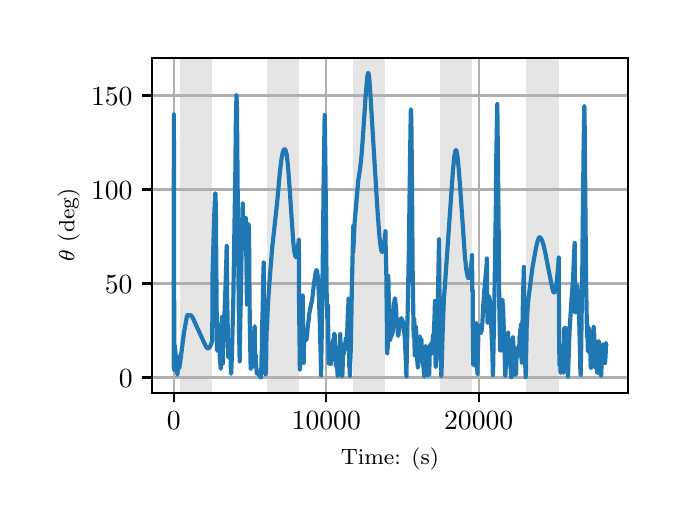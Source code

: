 \begingroup%
\makeatletter%
\begin{pgfpicture}%
\pgfpathrectangle{\pgfpointorigin}{\pgfqpoint{3.15in}{2.362in}}%
\pgfusepath{use as bounding box, clip}%
\begin{pgfscope}%
\pgfsetbuttcap%
\pgfsetmiterjoin%
\definecolor{currentfill}{rgb}{1.0,1.0,1.0}%
\pgfsetfillcolor{currentfill}%
\pgfsetlinewidth{0.0pt}%
\definecolor{currentstroke}{rgb}{1.0,1.0,1.0}%
\pgfsetstrokecolor{currentstroke}%
\pgfsetdash{}{0pt}%
\pgfpathmoveto{\pgfqpoint{0.0in}{0.0in}}%
\pgfpathlineto{\pgfqpoint{3.15in}{0.0in}}%
\pgfpathlineto{\pgfqpoint{3.15in}{2.362in}}%
\pgfpathlineto{\pgfqpoint{0.0in}{2.362in}}%
\pgfpathclose%
\pgfusepath{fill}%
\end{pgfscope}%
\begin{pgfscope}%
\pgfsetbuttcap%
\pgfsetmiterjoin%
\definecolor{currentfill}{rgb}{1.0,1.0,1.0}%
\pgfsetfillcolor{currentfill}%
\pgfsetlinewidth{0.0pt}%
\definecolor{currentstroke}{rgb}{0.0,0.0,0.0}%
\pgfsetstrokecolor{currentstroke}%
\pgfsetstrokeopacity{0.0}%
\pgfsetdash{}{0pt}%
\pgfpathmoveto{\pgfqpoint{0.622in}{0.537in}}%
\pgfpathlineto{\pgfqpoint{3.0in}{0.537in}}%
\pgfpathlineto{\pgfqpoint{3.0in}{2.212in}}%
\pgfpathlineto{\pgfqpoint{0.622in}{2.212in}}%
\pgfpathclose%
\pgfusepath{fill}%
\end{pgfscope}%
\begin{pgfscope}%
\pgfpathrectangle{\pgfqpoint{0.622in}{0.537in}}{\pgfqpoint{2.377in}{1.675in}}%
\pgfusepath{clip}%
\pgfsetbuttcap%
\pgfsetmiterjoin%
\definecolor{currentfill}{rgb}{0.502,0.502,0.502}%
\pgfsetfillcolor{currentfill}%
\pgfsetfillopacity{0.2}%
\pgfsetlinewidth{0.0pt}%
\definecolor{currentstroke}{rgb}{0.0,0.0,0.0}%
\pgfsetstrokecolor{currentstroke}%
\pgfsetstrokeopacity{0.2}%
\pgfsetdash{}{0pt}%
\pgfpathmoveto{\pgfqpoint{0.762in}{0.537in}}%
\pgfpathlineto{\pgfqpoint{0.762in}{2.212in}}%
\pgfpathlineto{\pgfqpoint{0.923in}{2.212in}}%
\pgfpathlineto{\pgfqpoint{0.923in}{0.537in}}%
\pgfpathclose%
\pgfusepath{fill}%
\end{pgfscope}%
\begin{pgfscope}%
\pgfpathrectangle{\pgfqpoint{0.622in}{0.537in}}{\pgfqpoint{2.377in}{1.675in}}%
\pgfusepath{clip}%
\pgfsetbuttcap%
\pgfsetmiterjoin%
\definecolor{currentfill}{rgb}{0.502,0.502,0.502}%
\pgfsetfillcolor{currentfill}%
\pgfsetfillopacity{0.2}%
\pgfsetlinewidth{0.0pt}%
\definecolor{currentstroke}{rgb}{0.0,0.0,0.0}%
\pgfsetstrokecolor{currentstroke}%
\pgfsetstrokeopacity{0.2}%
\pgfsetdash{}{0pt}%
\pgfpathmoveto{\pgfqpoint{1.195in}{0.537in}}%
\pgfpathlineto{\pgfqpoint{1.195in}{2.212in}}%
\pgfpathlineto{\pgfqpoint{1.356in}{2.212in}}%
\pgfpathlineto{\pgfqpoint{1.356in}{0.537in}}%
\pgfpathclose%
\pgfusepath{fill}%
\end{pgfscope}%
\begin{pgfscope}%
\pgfpathrectangle{\pgfqpoint{0.622in}{0.537in}}{\pgfqpoint{2.377in}{1.675in}}%
\pgfusepath{clip}%
\pgfsetbuttcap%
\pgfsetmiterjoin%
\definecolor{currentfill}{rgb}{0.502,0.502,0.502}%
\pgfsetfillcolor{currentfill}%
\pgfsetfillopacity{0.2}%
\pgfsetlinewidth{0.0pt}%
\definecolor{currentstroke}{rgb}{0.0,0.0,0.0}%
\pgfsetstrokecolor{currentstroke}%
\pgfsetstrokeopacity{0.2}%
\pgfsetdash{}{0pt}%
\pgfpathmoveto{\pgfqpoint{1.628in}{0.537in}}%
\pgfpathlineto{\pgfqpoint{1.628in}{2.212in}}%
\pgfpathlineto{\pgfqpoint{1.789in}{2.212in}}%
\pgfpathlineto{\pgfqpoint{1.789in}{0.537in}}%
\pgfpathclose%
\pgfusepath{fill}%
\end{pgfscope}%
\begin{pgfscope}%
\pgfpathrectangle{\pgfqpoint{0.622in}{0.537in}}{\pgfqpoint{2.377in}{1.675in}}%
\pgfusepath{clip}%
\pgfsetbuttcap%
\pgfsetmiterjoin%
\definecolor{currentfill}{rgb}{0.502,0.502,0.502}%
\pgfsetfillcolor{currentfill}%
\pgfsetfillopacity{0.2}%
\pgfsetlinewidth{0.0pt}%
\definecolor{currentstroke}{rgb}{0.0,0.0,0.0}%
\pgfsetstrokecolor{currentstroke}%
\pgfsetstrokeopacity{0.2}%
\pgfsetdash{}{0pt}%
\pgfpathmoveto{\pgfqpoint{2.061in}{0.537in}}%
\pgfpathlineto{\pgfqpoint{2.061in}{2.212in}}%
\pgfpathlineto{\pgfqpoint{2.222in}{2.212in}}%
\pgfpathlineto{\pgfqpoint{2.222in}{0.537in}}%
\pgfpathclose%
\pgfusepath{fill}%
\end{pgfscope}%
\begin{pgfscope}%
\pgfpathrectangle{\pgfqpoint{0.622in}{0.537in}}{\pgfqpoint{2.377in}{1.675in}}%
\pgfusepath{clip}%
\pgfsetbuttcap%
\pgfsetmiterjoin%
\definecolor{currentfill}{rgb}{0.502,0.502,0.502}%
\pgfsetfillcolor{currentfill}%
\pgfsetfillopacity{0.2}%
\pgfsetlinewidth{0.0pt}%
\definecolor{currentstroke}{rgb}{0.0,0.0,0.0}%
\pgfsetstrokecolor{currentstroke}%
\pgfsetstrokeopacity{0.2}%
\pgfsetdash{}{0pt}%
\pgfpathmoveto{\pgfqpoint{2.494in}{0.537in}}%
\pgfpathlineto{\pgfqpoint{2.494in}{2.212in}}%
\pgfpathlineto{\pgfqpoint{2.655in}{2.212in}}%
\pgfpathlineto{\pgfqpoint{2.655in}{0.537in}}%
\pgfpathclose%
\pgfusepath{fill}%
\end{pgfscope}%
\begin{pgfscope}%
\pgfpathrectangle{\pgfqpoint{0.622in}{0.537in}}{\pgfqpoint{2.377in}{1.675in}}%
\pgfusepath{clip}%
\pgfsetrectcap%
\pgfsetroundjoin%
\pgfsetlinewidth{0.803pt}%
\definecolor{currentstroke}{rgb}{0.69,0.69,0.69}%
\pgfsetstrokecolor{currentstroke}%
\pgfsetdash{}{0pt}%
\pgfpathmoveto{\pgfqpoint{0.73in}{0.537in}}%
\pgfpathlineto{\pgfqpoint{0.73in}{2.212in}}%
\pgfusepath{stroke}%
\end{pgfscope}%
\begin{pgfscope}%
\pgfsetbuttcap%
\pgfsetroundjoin%
\definecolor{currentfill}{rgb}{0.0,0.0,0.0}%
\pgfsetfillcolor{currentfill}%
\pgfsetlinewidth{0.803pt}%
\definecolor{currentstroke}{rgb}{0.0,0.0,0.0}%
\pgfsetstrokecolor{currentstroke}%
\pgfsetdash{}{0pt}%
\pgfsys@defobject{currentmarker}{\pgfqpoint{0.0in}{-0.049in}}{\pgfqpoint{0.0in}{0.0in}}{%
\pgfpathmoveto{\pgfqpoint{0.0in}{0.0in}}%
\pgfpathlineto{\pgfqpoint{0.0in}{-0.049in}}%
\pgfusepath{stroke,fill}%
}%
\begin{pgfscope}%
\pgfsys@transformshift{0.73in}{0.537in}%
\pgfsys@useobject{currentmarker}{}%
\end{pgfscope}%
\end{pgfscope}%
\begin{pgfscope}%
\definecolor{textcolor}{rgb}{0.0,0.0,0.0}%
\pgfsetstrokecolor{textcolor}%
\pgfsetfillcolor{textcolor}%
\pgftext[x=0.73in,y=0.44in,,top]{\color{textcolor}\rmfamily\fontsize{10.0}{12.0}\selectfont \(\displaystyle {0}\)}%
\end{pgfscope}%
\begin{pgfscope}%
\pgfpathrectangle{\pgfqpoint{0.622in}{0.537in}}{\pgfqpoint{2.377in}{1.675in}}%
\pgfusepath{clip}%
\pgfsetrectcap%
\pgfsetroundjoin%
\pgfsetlinewidth{0.803pt}%
\definecolor{currentstroke}{rgb}{0.69,0.69,0.69}%
\pgfsetstrokecolor{currentstroke}%
\pgfsetdash{}{0pt}%
\pgfpathmoveto{\pgfqpoint{1.493in}{0.537in}}%
\pgfpathlineto{\pgfqpoint{1.493in}{2.212in}}%
\pgfusepath{stroke}%
\end{pgfscope}%
\begin{pgfscope}%
\pgfsetbuttcap%
\pgfsetroundjoin%
\definecolor{currentfill}{rgb}{0.0,0.0,0.0}%
\pgfsetfillcolor{currentfill}%
\pgfsetlinewidth{0.803pt}%
\definecolor{currentstroke}{rgb}{0.0,0.0,0.0}%
\pgfsetstrokecolor{currentstroke}%
\pgfsetdash{}{0pt}%
\pgfsys@defobject{currentmarker}{\pgfqpoint{0.0in}{-0.049in}}{\pgfqpoint{0.0in}{0.0in}}{%
\pgfpathmoveto{\pgfqpoint{0.0in}{0.0in}}%
\pgfpathlineto{\pgfqpoint{0.0in}{-0.049in}}%
\pgfusepath{stroke,fill}%
}%
\begin{pgfscope}%
\pgfsys@transformshift{1.493in}{0.537in}%
\pgfsys@useobject{currentmarker}{}%
\end{pgfscope}%
\end{pgfscope}%
\begin{pgfscope}%
\definecolor{textcolor}{rgb}{0.0,0.0,0.0}%
\pgfsetstrokecolor{textcolor}%
\pgfsetfillcolor{textcolor}%
\pgftext[x=1.493in,y=0.44in,,top]{\color{textcolor}\rmfamily\fontsize{10.0}{12.0}\selectfont \(\displaystyle {10000}\)}%
\end{pgfscope}%
\begin{pgfscope}%
\pgfpathrectangle{\pgfqpoint{0.622in}{0.537in}}{\pgfqpoint{2.377in}{1.675in}}%
\pgfusepath{clip}%
\pgfsetrectcap%
\pgfsetroundjoin%
\pgfsetlinewidth{0.803pt}%
\definecolor{currentstroke}{rgb}{0.69,0.69,0.69}%
\pgfsetstrokecolor{currentstroke}%
\pgfsetdash{}{0pt}%
\pgfpathmoveto{\pgfqpoint{2.255in}{0.537in}}%
\pgfpathlineto{\pgfqpoint{2.255in}{2.212in}}%
\pgfusepath{stroke}%
\end{pgfscope}%
\begin{pgfscope}%
\pgfsetbuttcap%
\pgfsetroundjoin%
\definecolor{currentfill}{rgb}{0.0,0.0,0.0}%
\pgfsetfillcolor{currentfill}%
\pgfsetlinewidth{0.803pt}%
\definecolor{currentstroke}{rgb}{0.0,0.0,0.0}%
\pgfsetstrokecolor{currentstroke}%
\pgfsetdash{}{0pt}%
\pgfsys@defobject{currentmarker}{\pgfqpoint{0.0in}{-0.049in}}{\pgfqpoint{0.0in}{0.0in}}{%
\pgfpathmoveto{\pgfqpoint{0.0in}{0.0in}}%
\pgfpathlineto{\pgfqpoint{0.0in}{-0.049in}}%
\pgfusepath{stroke,fill}%
}%
\begin{pgfscope}%
\pgfsys@transformshift{2.255in}{0.537in}%
\pgfsys@useobject{currentmarker}{}%
\end{pgfscope}%
\end{pgfscope}%
\begin{pgfscope}%
\definecolor{textcolor}{rgb}{0.0,0.0,0.0}%
\pgfsetstrokecolor{textcolor}%
\pgfsetfillcolor{textcolor}%
\pgftext[x=2.255in,y=0.44in,,top]{\color{textcolor}\rmfamily\fontsize{10.0}{12.0}\selectfont \(\displaystyle {20000}\)}%
\end{pgfscope}%
\begin{pgfscope}%
\definecolor{textcolor}{rgb}{0.0,0.0,0.0}%
\pgfsetstrokecolor{textcolor}%
\pgfsetfillcolor{textcolor}%
\pgftext[x=1.811in,y=0.261in,,top]{\color{textcolor}\rmfamily\fontsize{8.0}{9.6}\selectfont Time: (s)}%
\end{pgfscope}%
\begin{pgfscope}%
\pgfpathrectangle{\pgfqpoint{0.622in}{0.537in}}{\pgfqpoint{2.377in}{1.675in}}%
\pgfusepath{clip}%
\pgfsetrectcap%
\pgfsetroundjoin%
\pgfsetlinewidth{0.803pt}%
\definecolor{currentstroke}{rgb}{0.69,0.69,0.69}%
\pgfsetstrokecolor{currentstroke}%
\pgfsetdash{}{0pt}%
\pgfpathmoveto{\pgfqpoint{0.622in}{0.613in}}%
\pgfpathlineto{\pgfqpoint{3.0in}{0.613in}}%
\pgfusepath{stroke}%
\end{pgfscope}%
\begin{pgfscope}%
\pgfsetbuttcap%
\pgfsetroundjoin%
\definecolor{currentfill}{rgb}{0.0,0.0,0.0}%
\pgfsetfillcolor{currentfill}%
\pgfsetlinewidth{0.803pt}%
\definecolor{currentstroke}{rgb}{0.0,0.0,0.0}%
\pgfsetstrokecolor{currentstroke}%
\pgfsetdash{}{0pt}%
\pgfsys@defobject{currentmarker}{\pgfqpoint{-0.049in}{0.0in}}{\pgfqpoint{-0.0in}{0.0in}}{%
\pgfpathmoveto{\pgfqpoint{-0.0in}{0.0in}}%
\pgfpathlineto{\pgfqpoint{-0.049in}{0.0in}}%
\pgfusepath{stroke,fill}%
}%
\begin{pgfscope}%
\pgfsys@transformshift{0.622in}{0.613in}%
\pgfsys@useobject{currentmarker}{}%
\end{pgfscope}%
\end{pgfscope}%
\begin{pgfscope}%
\definecolor{textcolor}{rgb}{0.0,0.0,0.0}%
\pgfsetstrokecolor{textcolor}%
\pgfsetfillcolor{textcolor}%
\pgftext[x=0.456in, y=0.565in, left, base]{\color{textcolor}\rmfamily\fontsize{10.0}{12.0}\selectfont \(\displaystyle {0}\)}%
\end{pgfscope}%
\begin{pgfscope}%
\pgfpathrectangle{\pgfqpoint{0.622in}{0.537in}}{\pgfqpoint{2.377in}{1.675in}}%
\pgfusepath{clip}%
\pgfsetrectcap%
\pgfsetroundjoin%
\pgfsetlinewidth{0.803pt}%
\definecolor{currentstroke}{rgb}{0.69,0.69,0.69}%
\pgfsetstrokecolor{currentstroke}%
\pgfsetdash{}{0pt}%
\pgfpathmoveto{\pgfqpoint{0.622in}{1.083in}}%
\pgfpathlineto{\pgfqpoint{3.0in}{1.083in}}%
\pgfusepath{stroke}%
\end{pgfscope}%
\begin{pgfscope}%
\pgfsetbuttcap%
\pgfsetroundjoin%
\definecolor{currentfill}{rgb}{0.0,0.0,0.0}%
\pgfsetfillcolor{currentfill}%
\pgfsetlinewidth{0.803pt}%
\definecolor{currentstroke}{rgb}{0.0,0.0,0.0}%
\pgfsetstrokecolor{currentstroke}%
\pgfsetdash{}{0pt}%
\pgfsys@defobject{currentmarker}{\pgfqpoint{-0.049in}{0.0in}}{\pgfqpoint{-0.0in}{0.0in}}{%
\pgfpathmoveto{\pgfqpoint{-0.0in}{0.0in}}%
\pgfpathlineto{\pgfqpoint{-0.049in}{0.0in}}%
\pgfusepath{stroke,fill}%
}%
\begin{pgfscope}%
\pgfsys@transformshift{0.622in}{1.083in}%
\pgfsys@useobject{currentmarker}{}%
\end{pgfscope}%
\end{pgfscope}%
\begin{pgfscope}%
\definecolor{textcolor}{rgb}{0.0,0.0,0.0}%
\pgfsetstrokecolor{textcolor}%
\pgfsetfillcolor{textcolor}%
\pgftext[x=0.386in, y=1.035in, left, base]{\color{textcolor}\rmfamily\fontsize{10.0}{12.0}\selectfont \(\displaystyle {50}\)}%
\end{pgfscope}%
\begin{pgfscope}%
\pgfpathrectangle{\pgfqpoint{0.622in}{0.537in}}{\pgfqpoint{2.377in}{1.675in}}%
\pgfusepath{clip}%
\pgfsetrectcap%
\pgfsetroundjoin%
\pgfsetlinewidth{0.803pt}%
\definecolor{currentstroke}{rgb}{0.69,0.69,0.69}%
\pgfsetstrokecolor{currentstroke}%
\pgfsetdash{}{0pt}%
\pgfpathmoveto{\pgfqpoint{0.622in}{1.553in}}%
\pgfpathlineto{\pgfqpoint{3.0in}{1.553in}}%
\pgfusepath{stroke}%
\end{pgfscope}%
\begin{pgfscope}%
\pgfsetbuttcap%
\pgfsetroundjoin%
\definecolor{currentfill}{rgb}{0.0,0.0,0.0}%
\pgfsetfillcolor{currentfill}%
\pgfsetlinewidth{0.803pt}%
\definecolor{currentstroke}{rgb}{0.0,0.0,0.0}%
\pgfsetstrokecolor{currentstroke}%
\pgfsetdash{}{0pt}%
\pgfsys@defobject{currentmarker}{\pgfqpoint{-0.049in}{0.0in}}{\pgfqpoint{-0.0in}{0.0in}}{%
\pgfpathmoveto{\pgfqpoint{-0.0in}{0.0in}}%
\pgfpathlineto{\pgfqpoint{-0.049in}{0.0in}}%
\pgfusepath{stroke,fill}%
}%
\begin{pgfscope}%
\pgfsys@transformshift{0.622in}{1.553in}%
\pgfsys@useobject{currentmarker}{}%
\end{pgfscope}%
\end{pgfscope}%
\begin{pgfscope}%
\definecolor{textcolor}{rgb}{0.0,0.0,0.0}%
\pgfsetstrokecolor{textcolor}%
\pgfsetfillcolor{textcolor}%
\pgftext[x=0.317in, y=1.505in, left, base]{\color{textcolor}\rmfamily\fontsize{10.0}{12.0}\selectfont \(\displaystyle {100}\)}%
\end{pgfscope}%
\begin{pgfscope}%
\pgfpathrectangle{\pgfqpoint{0.622in}{0.537in}}{\pgfqpoint{2.377in}{1.675in}}%
\pgfusepath{clip}%
\pgfsetrectcap%
\pgfsetroundjoin%
\pgfsetlinewidth{0.803pt}%
\definecolor{currentstroke}{rgb}{0.69,0.69,0.69}%
\pgfsetstrokecolor{currentstroke}%
\pgfsetdash{}{0pt}%
\pgfpathmoveto{\pgfqpoint{0.622in}{2.023in}}%
\pgfpathlineto{\pgfqpoint{3.0in}{2.023in}}%
\pgfusepath{stroke}%
\end{pgfscope}%
\begin{pgfscope}%
\pgfsetbuttcap%
\pgfsetroundjoin%
\definecolor{currentfill}{rgb}{0.0,0.0,0.0}%
\pgfsetfillcolor{currentfill}%
\pgfsetlinewidth{0.803pt}%
\definecolor{currentstroke}{rgb}{0.0,0.0,0.0}%
\pgfsetstrokecolor{currentstroke}%
\pgfsetdash{}{0pt}%
\pgfsys@defobject{currentmarker}{\pgfqpoint{-0.049in}{0.0in}}{\pgfqpoint{-0.0in}{0.0in}}{%
\pgfpathmoveto{\pgfqpoint{-0.0in}{0.0in}}%
\pgfpathlineto{\pgfqpoint{-0.049in}{0.0in}}%
\pgfusepath{stroke,fill}%
}%
\begin{pgfscope}%
\pgfsys@transformshift{0.622in}{2.023in}%
\pgfsys@useobject{currentmarker}{}%
\end{pgfscope}%
\end{pgfscope}%
\begin{pgfscope}%
\definecolor{textcolor}{rgb}{0.0,0.0,0.0}%
\pgfsetstrokecolor{textcolor}%
\pgfsetfillcolor{textcolor}%
\pgftext[x=0.317in, y=1.975in, left, base]{\color{textcolor}\rmfamily\fontsize{10.0}{12.0}\selectfont \(\displaystyle {150}\)}%
\end{pgfscope}%
\begin{pgfscope}%
\definecolor{textcolor}{rgb}{0.0,0.0,0.0}%
\pgfsetstrokecolor{textcolor}%
\pgfsetfillcolor{textcolor}%
\pgftext[x=0.261in,y=1.375in,,bottom,rotate=90.0]{\color{textcolor}\rmfamily\fontsize{8.0}{9.6}\selectfont \(\displaystyle \theta\) (deg)}%
\end{pgfscope}%
\begin{pgfscope}%
\pgfpathrectangle{\pgfqpoint{0.622in}{0.537in}}{\pgfqpoint{2.377in}{1.675in}}%
\pgfusepath{clip}%
\pgfsetrectcap%
\pgfsetroundjoin%
\pgfsetlinewidth{1.506pt}%
\definecolor{currentstroke}{rgb}{0.122,0.467,0.706}%
\pgfsetstrokecolor{currentstroke}%
\pgfsetdash{}{0pt}%
\pgfpathmoveto{\pgfqpoint{0.73in}{0.671in}}%
\pgfpathlineto{\pgfqpoint{0.73in}{0.676in}}%
\pgfpathlineto{\pgfqpoint{0.731in}{1.928in}}%
\pgfpathlineto{\pgfqpoint{0.732in}{1.289in}}%
\pgfpathlineto{\pgfqpoint{0.733in}{0.65in}}%
\pgfpathlineto{\pgfqpoint{0.733in}{0.679in}}%
\pgfpathlineto{\pgfqpoint{0.735in}{0.753in}}%
\pgfpathlineto{\pgfqpoint{0.735in}{0.749in}}%
\pgfpathlineto{\pgfqpoint{0.735in}{0.748in}}%
\pgfpathlineto{\pgfqpoint{0.735in}{0.754in}}%
\pgfpathlineto{\pgfqpoint{0.735in}{0.752in}}%
\pgfpathlineto{\pgfqpoint{0.736in}{0.772in}}%
\pgfpathlineto{\pgfqpoint{0.736in}{0.762in}}%
\pgfpathlineto{\pgfqpoint{0.737in}{0.748in}}%
\pgfpathlineto{\pgfqpoint{0.736in}{0.763in}}%
\pgfpathlineto{\pgfqpoint{0.737in}{0.748in}}%
\pgfpathlineto{\pgfqpoint{0.738in}{0.753in}}%
\pgfpathlineto{\pgfqpoint{0.738in}{0.742in}}%
\pgfpathlineto{\pgfqpoint{0.738in}{0.746in}}%
\pgfpathlineto{\pgfqpoint{0.74in}{0.72in}}%
\pgfpathlineto{\pgfqpoint{0.747in}{0.655in}}%
\pgfpathlineto{\pgfqpoint{0.748in}{0.636in}}%
\pgfpathlineto{\pgfqpoint{0.749in}{0.626in}}%
\pgfpathlineto{\pgfqpoint{0.749in}{0.647in}}%
\pgfpathlineto{\pgfqpoint{0.749in}{0.676in}}%
\pgfpathlineto{\pgfqpoint{0.75in}{0.666in}}%
\pgfpathlineto{\pgfqpoint{0.752in}{0.647in}}%
\pgfpathlineto{\pgfqpoint{0.752in}{0.647in}}%
\pgfpathlineto{\pgfqpoint{0.752in}{0.655in}}%
\pgfpathlineto{\pgfqpoint{0.754in}{0.704in}}%
\pgfpathlineto{\pgfqpoint{0.754in}{0.708in}}%
\pgfpathlineto{\pgfqpoint{0.755in}{0.718in}}%
\pgfpathlineto{\pgfqpoint{0.756in}{0.71in}}%
\pgfpathlineto{\pgfqpoint{0.758in}{0.68in}}%
\pgfpathlineto{\pgfqpoint{0.758in}{0.68in}}%
\pgfpathlineto{\pgfqpoint{0.759in}{0.662in}}%
\pgfpathlineto{\pgfqpoint{0.759in}{0.677in}}%
\pgfpathlineto{\pgfqpoint{0.76in}{0.71in}}%
\pgfpathlineto{\pgfqpoint{0.761in}{0.7in}}%
\pgfpathlineto{\pgfqpoint{0.762in}{0.68in}}%
\pgfpathlineto{\pgfqpoint{0.762in}{0.684in}}%
\pgfpathlineto{\pgfqpoint{0.781in}{0.834in}}%
\pgfpathlineto{\pgfqpoint{0.797in}{0.923in}}%
\pgfpathlineto{\pgfqpoint{0.8in}{0.925in}}%
\pgfpathlineto{\pgfqpoint{0.803in}{0.925in}}%
\pgfpathlineto{\pgfqpoint{0.808in}{0.924in}}%
\pgfpathlineto{\pgfqpoint{0.815in}{0.924in}}%
\pgfpathlineto{\pgfqpoint{0.819in}{0.921in}}%
\pgfpathlineto{\pgfqpoint{0.824in}{0.914in}}%
\pgfpathlineto{\pgfqpoint{0.83in}{0.901in}}%
\pgfpathlineto{\pgfqpoint{0.891in}{0.768in}}%
\pgfpathlineto{\pgfqpoint{0.897in}{0.761in}}%
\pgfpathlineto{\pgfqpoint{0.901in}{0.759in}}%
\pgfpathlineto{\pgfqpoint{0.905in}{0.759in}}%
\pgfpathlineto{\pgfqpoint{0.908in}{0.763in}}%
\pgfpathlineto{\pgfqpoint{0.913in}{0.769in}}%
\pgfpathlineto{\pgfqpoint{0.918in}{0.783in}}%
\pgfpathlineto{\pgfqpoint{0.923in}{0.8in}}%
\pgfpathlineto{\pgfqpoint{0.924in}{1.12in}}%
\pgfpathlineto{\pgfqpoint{0.925in}{1.156in}}%
\pgfpathlineto{\pgfqpoint{0.928in}{1.259in}}%
\pgfpathlineto{\pgfqpoint{0.932in}{1.399in}}%
\pgfpathlineto{\pgfqpoint{0.932in}{1.398in}}%
\pgfpathlineto{\pgfqpoint{0.932in}{1.402in}}%
\pgfpathlineto{\pgfqpoint{0.935in}{1.478in}}%
\pgfpathlineto{\pgfqpoint{0.935in}{1.478in}}%
\pgfpathlineto{\pgfqpoint{0.937in}{1.527in}}%
\pgfpathlineto{\pgfqpoint{0.937in}{1.526in}}%
\pgfpathlineto{\pgfqpoint{0.938in}{1.525in}}%
\pgfpathlineto{\pgfqpoint{0.938in}{1.53in}}%
\pgfpathlineto{\pgfqpoint{0.938in}{1.534in}}%
\pgfpathlineto{\pgfqpoint{0.939in}{1.526in}}%
\pgfpathlineto{\pgfqpoint{0.939in}{1.532in}}%
\pgfpathlineto{\pgfqpoint{0.941in}{1.456in}}%
\pgfpathlineto{\pgfqpoint{0.945in}{0.934in}}%
\pgfpathlineto{\pgfqpoint{0.947in}{0.747in}}%
\pgfpathlineto{\pgfqpoint{0.948in}{0.754in}}%
\pgfpathlineto{\pgfqpoint{0.948in}{0.754in}}%
\pgfpathlineto{\pgfqpoint{0.95in}{0.87in}}%
\pgfpathlineto{\pgfqpoint{0.95in}{0.862in}}%
\pgfpathlineto{\pgfqpoint{0.952in}{0.813in}}%
\pgfpathlineto{\pgfqpoint{0.951in}{0.872in}}%
\pgfpathlineto{\pgfqpoint{0.952in}{0.825in}}%
\pgfpathlineto{\pgfqpoint{0.952in}{0.84in}}%
\pgfpathlineto{\pgfqpoint{0.953in}{0.835in}}%
\pgfpathlineto{\pgfqpoint{0.953in}{0.834in}}%
\pgfpathlineto{\pgfqpoint{0.953in}{0.835in}}%
\pgfpathlineto{\pgfqpoint{0.955in}{0.879in}}%
\pgfpathlineto{\pgfqpoint{0.955in}{0.865in}}%
\pgfpathlineto{\pgfqpoint{0.957in}{0.832in}}%
\pgfpathlineto{\pgfqpoint{0.957in}{0.832in}}%
\pgfpathlineto{\pgfqpoint{0.957in}{0.833in}}%
\pgfpathlineto{\pgfqpoint{0.957in}{0.827in}}%
\pgfpathlineto{\pgfqpoint{0.959in}{0.772in}}%
\pgfpathlineto{\pgfqpoint{0.959in}{0.76in}}%
\pgfpathlineto{\pgfqpoint{0.961in}{0.703in}}%
\pgfpathlineto{\pgfqpoint{0.961in}{0.703in}}%
\pgfpathlineto{\pgfqpoint{0.962in}{0.703in}}%
\pgfpathlineto{\pgfqpoint{0.962in}{0.684in}}%
\pgfpathlineto{\pgfqpoint{0.963in}{0.685in}}%
\pgfpathlineto{\pgfqpoint{0.963in}{0.685in}}%
\pgfpathlineto{\pgfqpoint{0.965in}{0.663in}}%
\pgfpathlineto{\pgfqpoint{0.966in}{0.656in}}%
\pgfpathlineto{\pgfqpoint{0.967in}{0.851in}}%
\pgfpathlineto{\pgfqpoint{0.967in}{0.842in}}%
\pgfpathlineto{\pgfqpoint{0.969in}{0.747in}}%
\pgfpathlineto{\pgfqpoint{0.969in}{0.749in}}%
\pgfpathlineto{\pgfqpoint{0.969in}{0.741in}}%
\pgfpathlineto{\pgfqpoint{0.97in}{0.774in}}%
\pgfpathlineto{\pgfqpoint{0.972in}{0.915in}}%
\pgfpathlineto{\pgfqpoint{0.972in}{0.903in}}%
\pgfpathlineto{\pgfqpoint{0.974in}{0.744in}}%
\pgfpathlineto{\pgfqpoint{0.975in}{0.68in}}%
\pgfpathlineto{\pgfqpoint{0.976in}{0.685in}}%
\pgfpathlineto{\pgfqpoint{0.977in}{0.755in}}%
\pgfpathlineto{\pgfqpoint{0.978in}{0.763in}}%
\pgfpathlineto{\pgfqpoint{0.978in}{0.774in}}%
\pgfpathlineto{\pgfqpoint{0.98in}{0.826in}}%
\pgfpathlineto{\pgfqpoint{0.981in}{0.848in}}%
\pgfpathlineto{\pgfqpoint{0.983in}{0.907in}}%
\pgfpathlineto{\pgfqpoint{0.987in}{1.003in}}%
\pgfpathlineto{\pgfqpoint{0.993in}{1.189in}}%
\pgfpathlineto{\pgfqpoint{0.995in}{1.271in}}%
\pgfpathlineto{\pgfqpoint{0.996in}{1.229in}}%
\pgfpathlineto{\pgfqpoint{0.997in}{1.026in}}%
\pgfpathlineto{\pgfqpoint{0.998in}{0.982in}}%
\pgfpathlineto{\pgfqpoint{1.001in}{0.822in}}%
\pgfpathlineto{\pgfqpoint{1.002in}{0.764in}}%
\pgfpathlineto{\pgfqpoint{1.003in}{0.716in}}%
\pgfpathlineto{\pgfqpoint{1.002in}{0.765in}}%
\pgfpathlineto{\pgfqpoint{1.004in}{0.744in}}%
\pgfpathlineto{\pgfqpoint{1.004in}{0.728in}}%
\pgfpathlineto{\pgfqpoint{1.005in}{0.761in}}%
\pgfpathlineto{\pgfqpoint{1.005in}{0.753in}}%
\pgfpathlineto{\pgfqpoint{1.006in}{0.767in}}%
\pgfpathlineto{\pgfqpoint{1.006in}{0.762in}}%
\pgfpathlineto{\pgfqpoint{1.006in}{0.768in}}%
\pgfpathlineto{\pgfqpoint{1.007in}{0.76in}}%
\pgfpathlineto{\pgfqpoint{1.008in}{0.773in}}%
\pgfpathlineto{\pgfqpoint{1.011in}{0.758in}}%
\pgfpathlineto{\pgfqpoint{1.013in}{0.738in}}%
\pgfpathlineto{\pgfqpoint{1.014in}{0.718in}}%
\pgfpathlineto{\pgfqpoint{1.016in}{0.655in}}%
\pgfpathlineto{\pgfqpoint{1.017in}{0.631in}}%
\pgfpathlineto{\pgfqpoint{1.018in}{0.638in}}%
\pgfpathlineto{\pgfqpoint{1.019in}{0.666in}}%
\pgfpathlineto{\pgfqpoint{1.021in}{0.721in}}%
\pgfpathlineto{\pgfqpoint{1.025in}{0.876in}}%
\pgfpathlineto{\pgfqpoint{1.028in}{0.989in}}%
\pgfpathlineto{\pgfqpoint{1.03in}{1.117in}}%
\pgfpathlineto{\pgfqpoint{1.035in}{1.439in}}%
\pgfpathlineto{\pgfqpoint{1.038in}{1.612in}}%
\pgfpathlineto{\pgfqpoint{1.041in}{1.905in}}%
\pgfpathlineto{\pgfqpoint{1.044in}{2.024in}}%
\pgfpathlineto{\pgfqpoint{1.044in}{2.02in}}%
\pgfpathlineto{\pgfqpoint{1.046in}{1.985in}}%
\pgfpathlineto{\pgfqpoint{1.047in}{1.89in}}%
\pgfpathlineto{\pgfqpoint{1.051in}{1.437in}}%
\pgfpathlineto{\pgfqpoint{1.053in}{1.192in}}%
\pgfpathlineto{\pgfqpoint{1.057in}{0.841in}}%
\pgfpathlineto{\pgfqpoint{1.06in}{0.694in}}%
\pgfpathlineto{\pgfqpoint{1.06in}{0.71in}}%
\pgfpathlineto{\pgfqpoint{1.06in}{0.711in}}%
\pgfpathlineto{\pgfqpoint{1.062in}{0.822in}}%
\pgfpathlineto{\pgfqpoint{1.062in}{0.821in}}%
\pgfpathlineto{\pgfqpoint{1.062in}{0.83in}}%
\pgfpathlineto{\pgfqpoint{1.067in}{1.075in}}%
\pgfpathlineto{\pgfqpoint{1.069in}{1.218in}}%
\pgfpathlineto{\pgfqpoint{1.075in}{1.483in}}%
\pgfpathlineto{\pgfqpoint{1.075in}{1.465in}}%
\pgfpathlineto{\pgfqpoint{1.077in}{1.402in}}%
\pgfpathlineto{\pgfqpoint{1.082in}{1.351in}}%
\pgfpathlineto{\pgfqpoint{1.084in}{1.296in}}%
\pgfpathlineto{\pgfqpoint{1.084in}{1.302in}}%
\pgfpathlineto{\pgfqpoint{1.084in}{1.282in}}%
\pgfpathlineto{\pgfqpoint{1.085in}{1.284in}}%
\pgfpathlineto{\pgfqpoint{1.085in}{1.275in}}%
\pgfpathlineto{\pgfqpoint{1.085in}{1.285in}}%
\pgfpathlineto{\pgfqpoint{1.086in}{1.283in}}%
\pgfpathlineto{\pgfqpoint{1.086in}{1.286in}}%
\pgfpathlineto{\pgfqpoint{1.086in}{1.272in}}%
\pgfpathlineto{\pgfqpoint{1.087in}{1.253in}}%
\pgfpathlineto{\pgfqpoint{1.087in}{1.274in}}%
\pgfpathlineto{\pgfqpoint{1.089in}{1.368in}}%
\pgfpathlineto{\pgfqpoint{1.088in}{1.273in}}%
\pgfpathlineto{\pgfqpoint{1.089in}{1.36in}}%
\pgfpathlineto{\pgfqpoint{1.089in}{1.352in}}%
\pgfpathlineto{\pgfqpoint{1.09in}{1.381in}}%
\pgfpathlineto{\pgfqpoint{1.091in}{1.41in}}%
\pgfpathlineto{\pgfqpoint{1.091in}{1.376in}}%
\pgfpathlineto{\pgfqpoint{1.091in}{1.388in}}%
\pgfpathlineto{\pgfqpoint{1.096in}{1.019in}}%
\pgfpathlineto{\pgfqpoint{1.096in}{0.978in}}%
\pgfpathlineto{\pgfqpoint{1.097in}{1.009in}}%
\pgfpathlineto{\pgfqpoint{1.099in}{1.177in}}%
\pgfpathlineto{\pgfqpoint{1.099in}{1.139in}}%
\pgfpathlineto{\pgfqpoint{1.1in}{1.185in}}%
\pgfpathlineto{\pgfqpoint{1.102in}{1.288in}}%
\pgfpathlineto{\pgfqpoint{1.102in}{1.275in}}%
\pgfpathlineto{\pgfqpoint{1.102in}{1.335in}}%
\pgfpathlineto{\pgfqpoint{1.103in}{1.365in}}%
\pgfpathlineto{\pgfqpoint{1.103in}{1.33in}}%
\pgfpathlineto{\pgfqpoint{1.104in}{1.357in}}%
\pgfpathlineto{\pgfqpoint{1.104in}{1.379in}}%
\pgfpathlineto{\pgfqpoint{1.104in}{1.315in}}%
\pgfpathlineto{\pgfqpoint{1.104in}{1.343in}}%
\pgfpathlineto{\pgfqpoint{1.104in}{1.327in}}%
\pgfpathlineto{\pgfqpoint{1.105in}{1.361in}}%
\pgfpathlineto{\pgfqpoint{1.105in}{1.355in}}%
\pgfpathlineto{\pgfqpoint{1.106in}{1.372in}}%
\pgfpathlineto{\pgfqpoint{1.106in}{1.342in}}%
\pgfpathlineto{\pgfqpoint{1.106in}{1.347in}}%
\pgfpathlineto{\pgfqpoint{1.106in}{1.351in}}%
\pgfpathlineto{\pgfqpoint{1.107in}{1.314in}}%
\pgfpathlineto{\pgfqpoint{1.107in}{1.328in}}%
\pgfpathlineto{\pgfqpoint{1.109in}{1.032in}}%
\pgfpathlineto{\pgfqpoint{1.111in}{0.861in}}%
\pgfpathlineto{\pgfqpoint{1.112in}{0.806in}}%
\pgfpathlineto{\pgfqpoint{1.115in}{0.657in}}%
\pgfpathlineto{\pgfqpoint{1.115in}{0.657in}}%
\pgfpathlineto{\pgfqpoint{1.115in}{0.659in}}%
\pgfpathlineto{\pgfqpoint{1.119in}{0.71in}}%
\pgfpathlineto{\pgfqpoint{1.12in}{0.705in}}%
\pgfpathlineto{\pgfqpoint{1.119in}{0.711in}}%
\pgfpathlineto{\pgfqpoint{1.12in}{0.706in}}%
\pgfpathlineto{\pgfqpoint{1.121in}{0.728in}}%
\pgfpathlineto{\pgfqpoint{1.122in}{0.759in}}%
\pgfpathlineto{\pgfqpoint{1.121in}{0.728in}}%
\pgfpathlineto{\pgfqpoint{1.122in}{0.751in}}%
\pgfpathlineto{\pgfqpoint{1.123in}{0.745in}}%
\pgfpathlineto{\pgfqpoint{1.122in}{0.753in}}%
\pgfpathlineto{\pgfqpoint{1.123in}{0.75in}}%
\pgfpathlineto{\pgfqpoint{1.123in}{0.753in}}%
\pgfpathlineto{\pgfqpoint{1.124in}{0.745in}}%
\pgfpathlineto{\pgfqpoint{1.124in}{0.746in}}%
\pgfpathlineto{\pgfqpoint{1.129in}{0.667in}}%
\pgfpathlineto{\pgfqpoint{1.131in}{0.68in}}%
\pgfpathlineto{\pgfqpoint{1.131in}{0.68in}}%
\pgfpathlineto{\pgfqpoint{1.131in}{0.679in}}%
\pgfpathlineto{\pgfqpoint{1.132in}{0.781in}}%
\pgfpathlineto{\pgfqpoint{1.133in}{0.796in}}%
\pgfpathlineto{\pgfqpoint{1.134in}{0.858in}}%
\pgfpathlineto{\pgfqpoint{1.135in}{0.869in}}%
\pgfpathlineto{\pgfqpoint{1.135in}{0.846in}}%
\pgfpathlineto{\pgfqpoint{1.136in}{0.763in}}%
\pgfpathlineto{\pgfqpoint{1.136in}{0.764in}}%
\pgfpathlineto{\pgfqpoint{1.136in}{0.764in}}%
\pgfpathlineto{\pgfqpoint{1.136in}{0.758in}}%
\pgfpathlineto{\pgfqpoint{1.137in}{0.759in}}%
\pgfpathlineto{\pgfqpoint{1.137in}{0.717in}}%
\pgfpathlineto{\pgfqpoint{1.138in}{0.721in}}%
\pgfpathlineto{\pgfqpoint{1.138in}{0.72in}}%
\pgfpathlineto{\pgfqpoint{1.139in}{0.724in}}%
\pgfpathlineto{\pgfqpoint{1.139in}{0.728in}}%
\pgfpathlineto{\pgfqpoint{1.139in}{0.723in}}%
\pgfpathlineto{\pgfqpoint{1.139in}{0.724in}}%
\pgfpathlineto{\pgfqpoint{1.14in}{0.724in}}%
\pgfpathlineto{\pgfqpoint{1.141in}{0.693in}}%
\pgfpathlineto{\pgfqpoint{1.143in}{0.667in}}%
\pgfpathlineto{\pgfqpoint{1.146in}{0.634in}}%
\pgfpathlineto{\pgfqpoint{1.147in}{0.632in}}%
\pgfpathlineto{\pgfqpoint{1.147in}{0.632in}}%
\pgfpathlineto{\pgfqpoint{1.15in}{0.637in}}%
\pgfpathlineto{\pgfqpoint{1.15in}{0.637in}}%
\pgfpathlineto{\pgfqpoint{1.15in}{0.639in}}%
\pgfpathlineto{\pgfqpoint{1.15in}{0.639in}}%
\pgfpathlineto{\pgfqpoint{1.151in}{0.638in}}%
\pgfpathlineto{\pgfqpoint{1.151in}{0.639in}}%
\pgfpathlineto{\pgfqpoint{1.152in}{0.638in}}%
\pgfpathlineto{\pgfqpoint{1.151in}{0.639in}}%
\pgfpathlineto{\pgfqpoint{1.152in}{0.638in}}%
\pgfpathlineto{\pgfqpoint{1.153in}{0.639in}}%
\pgfpathlineto{\pgfqpoint{1.153in}{0.638in}}%
\pgfpathlineto{\pgfqpoint{1.153in}{0.637in}}%
\pgfpathlineto{\pgfqpoint{1.154in}{0.638in}}%
\pgfpathlineto{\pgfqpoint{1.154in}{0.637in}}%
\pgfpathlineto{\pgfqpoint{1.155in}{0.639in}}%
\pgfpathlineto{\pgfqpoint{1.155in}{0.637in}}%
\pgfpathlineto{\pgfqpoint{1.157in}{0.631in}}%
\pgfpathlineto{\pgfqpoint{1.157in}{0.631in}}%
\pgfpathlineto{\pgfqpoint{1.159in}{0.623in}}%
\pgfpathlineto{\pgfqpoint{1.16in}{0.619in}}%
\pgfpathlineto{\pgfqpoint{1.163in}{0.615in}}%
\pgfpathlineto{\pgfqpoint{1.165in}{0.614in}}%
\pgfpathlineto{\pgfqpoint{1.167in}{0.614in}}%
\pgfpathlineto{\pgfqpoint{1.167in}{0.614in}}%
\pgfpathlineto{\pgfqpoint{1.169in}{0.69in}}%
\pgfpathlineto{\pgfqpoint{1.169in}{0.69in}}%
\pgfpathlineto{\pgfqpoint{1.17in}{0.75in}}%
\pgfpathlineto{\pgfqpoint{1.171in}{0.751in}}%
\pgfpathlineto{\pgfqpoint{1.172in}{0.857in}}%
\pgfpathlineto{\pgfqpoint{1.173in}{0.893in}}%
\pgfpathlineto{\pgfqpoint{1.175in}{0.953in}}%
\pgfpathlineto{\pgfqpoint{1.176in}{1.004in}}%
\pgfpathlineto{\pgfqpoint{1.178in}{1.116in}}%
\pgfpathlineto{\pgfqpoint{1.18in}{1.188in}}%
\pgfpathlineto{\pgfqpoint{1.18in}{1.154in}}%
\pgfpathlineto{\pgfqpoint{1.182in}{0.858in}}%
\pgfpathlineto{\pgfqpoint{1.182in}{0.815in}}%
\pgfpathlineto{\pgfqpoint{1.185in}{0.692in}}%
\pgfpathlineto{\pgfqpoint{1.189in}{0.667in}}%
\pgfpathlineto{\pgfqpoint{1.189in}{0.666in}}%
\pgfpathlineto{\pgfqpoint{1.189in}{0.667in}}%
\pgfpathlineto{\pgfqpoint{1.19in}{0.629in}}%
\pgfpathlineto{\pgfqpoint{1.19in}{0.633in}}%
\pgfpathlineto{\pgfqpoint{1.191in}{0.631in}}%
\pgfpathlineto{\pgfqpoint{1.192in}{0.671in}}%
\pgfpathlineto{\pgfqpoint{1.194in}{0.818in}}%
\pgfpathlineto{\pgfqpoint{1.195in}{0.848in}}%
\pgfpathlineto{\pgfqpoint{1.196in}{0.846in}}%
\pgfpathlineto{\pgfqpoint{1.201in}{0.972in}}%
\pgfpathlineto{\pgfqpoint{1.207in}{1.065in}}%
\pgfpathlineto{\pgfqpoint{1.222in}{1.255in}}%
\pgfpathlineto{\pgfqpoint{1.247in}{1.485in}}%
\pgfpathlineto{\pgfqpoint{1.261in}{1.64in}}%
\pgfpathlineto{\pgfqpoint{1.269in}{1.705in}}%
\pgfpathlineto{\pgfqpoint{1.275in}{1.737in}}%
\pgfpathlineto{\pgfqpoint{1.28in}{1.751in}}%
\pgfpathlineto{\pgfqpoint{1.283in}{1.755in}}%
\pgfpathlineto{\pgfqpoint{1.285in}{1.754in}}%
\pgfpathlineto{\pgfqpoint{1.288in}{1.752in}}%
\pgfpathlineto{\pgfqpoint{1.291in}{1.744in}}%
\pgfpathlineto{\pgfqpoint{1.295in}{1.729in}}%
\pgfpathlineto{\pgfqpoint{1.298in}{1.703in}}%
\pgfpathlineto{\pgfqpoint{1.303in}{1.653in}}%
\pgfpathlineto{\pgfqpoint{1.311in}{1.54in}}%
\pgfpathlineto{\pgfqpoint{1.328in}{1.289in}}%
\pgfpathlineto{\pgfqpoint{1.334in}{1.238in}}%
\pgfpathlineto{\pgfqpoint{1.338in}{1.22in}}%
\pgfpathlineto{\pgfqpoint{1.341in}{1.215in}}%
\pgfpathlineto{\pgfqpoint{1.342in}{1.216in}}%
\pgfpathlineto{\pgfqpoint{1.344in}{1.22in}}%
\pgfpathlineto{\pgfqpoint{1.347in}{1.232in}}%
\pgfpathlineto{\pgfqpoint{1.351in}{1.259in}}%
\pgfpathlineto{\pgfqpoint{1.356in}{1.303in}}%
\pgfpathlineto{\pgfqpoint{1.357in}{0.982in}}%
\pgfpathlineto{\pgfqpoint{1.361in}{0.653in}}%
\pgfpathlineto{\pgfqpoint{1.362in}{0.683in}}%
\pgfpathlineto{\pgfqpoint{1.366in}{0.78in}}%
\pgfpathlineto{\pgfqpoint{1.366in}{0.78in}}%
\pgfpathlineto{\pgfqpoint{1.367in}{0.784in}}%
\pgfpathlineto{\pgfqpoint{1.367in}{0.783in}}%
\pgfpathlineto{\pgfqpoint{1.367in}{0.785in}}%
\pgfpathlineto{\pgfqpoint{1.367in}{0.776in}}%
\pgfpathlineto{\pgfqpoint{1.368in}{0.769in}}%
\pgfpathlineto{\pgfqpoint{1.369in}{0.705in}}%
\pgfpathlineto{\pgfqpoint{1.37in}{0.69in}}%
\pgfpathlineto{\pgfqpoint{1.371in}{0.697in}}%
\pgfpathlineto{\pgfqpoint{1.373in}{0.879in}}%
\pgfpathlineto{\pgfqpoint{1.374in}{0.913in}}%
\pgfpathlineto{\pgfqpoint{1.375in}{1.02in}}%
\pgfpathlineto{\pgfqpoint{1.375in}{1.023in}}%
\pgfpathlineto{\pgfqpoint{1.376in}{1.0in}}%
\pgfpathlineto{\pgfqpoint{1.377in}{0.785in}}%
\pgfpathlineto{\pgfqpoint{1.38in}{0.686in}}%
\pgfpathlineto{\pgfqpoint{1.381in}{0.764in}}%
\pgfpathlineto{\pgfqpoint{1.381in}{0.763in}}%
\pgfpathlineto{\pgfqpoint{1.381in}{0.762in}}%
\pgfpathlineto{\pgfqpoint{1.381in}{0.769in}}%
\pgfpathlineto{\pgfqpoint{1.382in}{0.767in}}%
\pgfpathlineto{\pgfqpoint{1.383in}{0.815in}}%
\pgfpathlineto{\pgfqpoint{1.383in}{0.814in}}%
\pgfpathlineto{\pgfqpoint{1.383in}{0.812in}}%
\pgfpathlineto{\pgfqpoint{1.384in}{0.819in}}%
\pgfpathlineto{\pgfqpoint{1.384in}{0.817in}}%
\pgfpathlineto{\pgfqpoint{1.384in}{0.82in}}%
\pgfpathlineto{\pgfqpoint{1.385in}{0.813in}}%
\pgfpathlineto{\pgfqpoint{1.385in}{0.814in}}%
\pgfpathlineto{\pgfqpoint{1.385in}{0.811in}}%
\pgfpathlineto{\pgfqpoint{1.385in}{0.817in}}%
\pgfpathlineto{\pgfqpoint{1.386in}{0.817in}}%
\pgfpathlineto{\pgfqpoint{1.386in}{0.818in}}%
\pgfpathlineto{\pgfqpoint{1.386in}{0.813in}}%
\pgfpathlineto{\pgfqpoint{1.386in}{0.814in}}%
\pgfpathlineto{\pgfqpoint{1.388in}{0.808in}}%
\pgfpathlineto{\pgfqpoint{1.387in}{0.814in}}%
\pgfpathlineto{\pgfqpoint{1.388in}{0.809in}}%
\pgfpathlineto{\pgfqpoint{1.388in}{0.812in}}%
\pgfpathlineto{\pgfqpoint{1.389in}{0.805in}}%
\pgfpathlineto{\pgfqpoint{1.389in}{0.806in}}%
\pgfpathlineto{\pgfqpoint{1.389in}{0.803in}}%
\pgfpathlineto{\pgfqpoint{1.389in}{0.807in}}%
\pgfpathlineto{\pgfqpoint{1.39in}{0.804in}}%
\pgfpathlineto{\pgfqpoint{1.391in}{0.807in}}%
\pgfpathlineto{\pgfqpoint{1.39in}{0.802in}}%
\pgfpathlineto{\pgfqpoint{1.391in}{0.805in}}%
\pgfpathlineto{\pgfqpoint{1.391in}{0.802in}}%
\pgfpathlineto{\pgfqpoint{1.392in}{0.807in}}%
\pgfpathlineto{\pgfqpoint{1.392in}{0.804in}}%
\pgfpathlineto{\pgfqpoint{1.392in}{0.812in}}%
\pgfpathlineto{\pgfqpoint{1.393in}{0.803in}}%
\pgfpathlineto{\pgfqpoint{1.393in}{0.806in}}%
\pgfpathlineto{\pgfqpoint{1.394in}{0.8in}}%
\pgfpathlineto{\pgfqpoint{1.394in}{0.804in}}%
\pgfpathlineto{\pgfqpoint{1.395in}{0.815in}}%
\pgfpathlineto{\pgfqpoint{1.395in}{0.813in}}%
\pgfpathlineto{\pgfqpoint{1.396in}{0.811in}}%
\pgfpathlineto{\pgfqpoint{1.396in}{0.818in}}%
\pgfpathlineto{\pgfqpoint{1.397in}{0.835in}}%
\pgfpathlineto{\pgfqpoint{1.397in}{0.835in}}%
\pgfpathlineto{\pgfqpoint{1.398in}{0.832in}}%
\pgfpathlineto{\pgfqpoint{1.398in}{0.838in}}%
\pgfpathlineto{\pgfqpoint{1.398in}{0.838in}}%
\pgfpathlineto{\pgfqpoint{1.398in}{0.837in}}%
\pgfpathlineto{\pgfqpoint{1.398in}{0.841in}}%
\pgfpathlineto{\pgfqpoint{1.398in}{0.84in}}%
\pgfpathlineto{\pgfqpoint{1.4in}{0.864in}}%
\pgfpathlineto{\pgfqpoint{1.4in}{0.864in}}%
\pgfpathlineto{\pgfqpoint{1.4in}{0.864in}}%
\pgfpathlineto{\pgfqpoint{1.4in}{0.866in}}%
\pgfpathlineto{\pgfqpoint{1.4in}{0.866in}}%
\pgfpathlineto{\pgfqpoint{1.402in}{0.883in}}%
\pgfpathlineto{\pgfqpoint{1.402in}{0.882in}}%
\pgfpathlineto{\pgfqpoint{1.402in}{0.882in}}%
\pgfpathlineto{\pgfqpoint{1.404in}{0.893in}}%
\pgfpathlineto{\pgfqpoint{1.404in}{0.893in}}%
\pgfpathlineto{\pgfqpoint{1.406in}{0.91in}}%
\pgfpathlineto{\pgfqpoint{1.407in}{0.925in}}%
\pgfpathlineto{\pgfqpoint{1.409in}{0.936in}}%
\pgfpathlineto{\pgfqpoint{1.411in}{0.948in}}%
\pgfpathlineto{\pgfqpoint{1.422in}{1.001in}}%
\pgfpathlineto{\pgfqpoint{1.425in}{1.023in}}%
\pgfpathlineto{\pgfqpoint{1.427in}{1.042in}}%
\pgfpathlineto{\pgfqpoint{1.43in}{1.072in}}%
\pgfpathlineto{\pgfqpoint{1.44in}{1.139in}}%
\pgfpathlineto{\pgfqpoint{1.441in}{1.142in}}%
\pgfpathlineto{\pgfqpoint{1.443in}{1.149in}}%
\pgfpathlineto{\pgfqpoint{1.443in}{1.148in}}%
\pgfpathlineto{\pgfqpoint{1.443in}{1.15in}}%
\pgfpathlineto{\pgfqpoint{1.444in}{1.148in}}%
\pgfpathlineto{\pgfqpoint{1.445in}{1.148in}}%
\pgfpathlineto{\pgfqpoint{1.445in}{1.15in}}%
\pgfpathlineto{\pgfqpoint{1.447in}{1.144in}}%
\pgfpathlineto{\pgfqpoint{1.447in}{1.144in}}%
\pgfpathlineto{\pgfqpoint{1.447in}{1.145in}}%
\pgfpathlineto{\pgfqpoint{1.448in}{1.143in}}%
\pgfpathlineto{\pgfqpoint{1.449in}{1.127in}}%
\pgfpathlineto{\pgfqpoint{1.45in}{1.125in}}%
\pgfpathlineto{\pgfqpoint{1.451in}{1.115in}}%
\pgfpathlineto{\pgfqpoint{1.451in}{1.111in}}%
\pgfpathlineto{\pgfqpoint{1.453in}{1.079in}}%
\pgfpathlineto{\pgfqpoint{1.454in}{1.067in}}%
\pgfpathlineto{\pgfqpoint{1.456in}{1.023in}}%
\pgfpathlineto{\pgfqpoint{1.457in}{1.002in}}%
\pgfpathlineto{\pgfqpoint{1.459in}{0.929in}}%
\pgfpathlineto{\pgfqpoint{1.461in}{0.883in}}%
\pgfpathlineto{\pgfqpoint{1.463in}{0.79in}}%
\pgfpathlineto{\pgfqpoint{1.465in}{0.726in}}%
\pgfpathlineto{\pgfqpoint{1.467in}{0.624in}}%
\pgfpathlineto{\pgfqpoint{1.467in}{0.625in}}%
\pgfpathlineto{\pgfqpoint{1.472in}{0.936in}}%
\pgfpathlineto{\pgfqpoint{1.475in}{1.166in}}%
\pgfpathlineto{\pgfqpoint{1.477in}{1.319in}}%
\pgfpathlineto{\pgfqpoint{1.48in}{1.62in}}%
\pgfpathlineto{\pgfqpoint{1.485in}{1.925in}}%
\pgfpathlineto{\pgfqpoint{1.485in}{1.916in}}%
\pgfpathlineto{\pgfqpoint{1.486in}{1.876in}}%
\pgfpathlineto{\pgfqpoint{1.489in}{1.65in}}%
\pgfpathlineto{\pgfqpoint{1.495in}{1.03in}}%
\pgfpathlineto{\pgfqpoint{1.498in}{0.911in}}%
\pgfpathlineto{\pgfqpoint{1.498in}{0.92in}}%
\pgfpathlineto{\pgfqpoint{1.498in}{0.917in}}%
\pgfpathlineto{\pgfqpoint{1.5in}{0.961in}}%
\pgfpathlineto{\pgfqpoint{1.501in}{0.965in}}%
\pgfpathlineto{\pgfqpoint{1.501in}{0.96in}}%
\pgfpathlineto{\pgfqpoint{1.501in}{0.962in}}%
\pgfpathlineto{\pgfqpoint{1.501in}{0.96in}}%
\pgfpathlineto{\pgfqpoint{1.502in}{0.97in}}%
\pgfpathlineto{\pgfqpoint{1.502in}{0.966in}}%
\pgfpathlineto{\pgfqpoint{1.502in}{0.972in}}%
\pgfpathlineto{\pgfqpoint{1.502in}{0.913in}}%
\pgfpathlineto{\pgfqpoint{1.504in}{0.711in}}%
\pgfpathlineto{\pgfqpoint{1.506in}{0.683in}}%
\pgfpathlineto{\pgfqpoint{1.506in}{0.691in}}%
\pgfpathlineto{\pgfqpoint{1.508in}{0.738in}}%
\pgfpathlineto{\pgfqpoint{1.508in}{0.737in}}%
\pgfpathlineto{\pgfqpoint{1.509in}{0.739in}}%
\pgfpathlineto{\pgfqpoint{1.509in}{0.738in}}%
\pgfpathlineto{\pgfqpoint{1.511in}{0.716in}}%
\pgfpathlineto{\pgfqpoint{1.511in}{0.719in}}%
\pgfpathlineto{\pgfqpoint{1.512in}{0.735in}}%
\pgfpathlineto{\pgfqpoint{1.512in}{0.715in}}%
\pgfpathlineto{\pgfqpoint{1.513in}{0.709in}}%
\pgfpathlineto{\pgfqpoint{1.513in}{0.728in}}%
\pgfpathlineto{\pgfqpoint{1.513in}{0.714in}}%
\pgfpathlineto{\pgfqpoint{1.513in}{0.719in}}%
\pgfpathlineto{\pgfqpoint{1.514in}{0.706in}}%
\pgfpathlineto{\pgfqpoint{1.514in}{0.711in}}%
\pgfpathlineto{\pgfqpoint{1.516in}{0.68in}}%
\pgfpathlineto{\pgfqpoint{1.516in}{0.693in}}%
\pgfpathlineto{\pgfqpoint{1.517in}{0.692in}}%
\pgfpathlineto{\pgfqpoint{1.517in}{0.713in}}%
\pgfpathlineto{\pgfqpoint{1.517in}{0.711in}}%
\pgfpathlineto{\pgfqpoint{1.517in}{0.716in}}%
\pgfpathlineto{\pgfqpoint{1.518in}{0.713in}}%
\pgfpathlineto{\pgfqpoint{1.519in}{0.719in}}%
\pgfpathlineto{\pgfqpoint{1.519in}{0.717in}}%
\pgfpathlineto{\pgfqpoint{1.519in}{0.717in}}%
\pgfpathlineto{\pgfqpoint{1.519in}{0.722in}}%
\pgfpathlineto{\pgfqpoint{1.521in}{0.747in}}%
\pgfpathlineto{\pgfqpoint{1.521in}{0.745in}}%
\pgfpathlineto{\pgfqpoint{1.521in}{0.754in}}%
\pgfpathlineto{\pgfqpoint{1.521in}{0.751in}}%
\pgfpathlineto{\pgfqpoint{1.521in}{0.756in}}%
\pgfpathlineto{\pgfqpoint{1.522in}{0.748in}}%
\pgfpathlineto{\pgfqpoint{1.522in}{0.749in}}%
\pgfpathlineto{\pgfqpoint{1.522in}{0.747in}}%
\pgfpathlineto{\pgfqpoint{1.523in}{0.755in}}%
\pgfpathlineto{\pgfqpoint{1.523in}{0.752in}}%
\pgfpathlineto{\pgfqpoint{1.524in}{0.767in}}%
\pgfpathlineto{\pgfqpoint{1.524in}{0.764in}}%
\pgfpathlineto{\pgfqpoint{1.524in}{0.762in}}%
\pgfpathlineto{\pgfqpoint{1.524in}{0.776in}}%
\pgfpathlineto{\pgfqpoint{1.525in}{0.77in}}%
\pgfpathlineto{\pgfqpoint{1.525in}{0.791in}}%
\pgfpathlineto{\pgfqpoint{1.526in}{0.782in}}%
\pgfpathlineto{\pgfqpoint{1.526in}{0.769in}}%
\pgfpathlineto{\pgfqpoint{1.527in}{0.786in}}%
\pgfpathlineto{\pgfqpoint{1.528in}{0.802in}}%
\pgfpathlineto{\pgfqpoint{1.527in}{0.781in}}%
\pgfpathlineto{\pgfqpoint{1.528in}{0.792in}}%
\pgfpathlineto{\pgfqpoint{1.529in}{0.765in}}%
\pgfpathlineto{\pgfqpoint{1.528in}{0.794in}}%
\pgfpathlineto{\pgfqpoint{1.529in}{0.781in}}%
\pgfpathlineto{\pgfqpoint{1.529in}{0.792in}}%
\pgfpathlineto{\pgfqpoint{1.53in}{0.773in}}%
\pgfpathlineto{\pgfqpoint{1.53in}{0.776in}}%
\pgfpathlineto{\pgfqpoint{1.53in}{0.773in}}%
\pgfpathlineto{\pgfqpoint{1.53in}{0.791in}}%
\pgfpathlineto{\pgfqpoint{1.531in}{0.81in}}%
\pgfpathlineto{\pgfqpoint{1.532in}{0.788in}}%
\pgfpathlineto{\pgfqpoint{1.532in}{0.785in}}%
\pgfpathlineto{\pgfqpoint{1.532in}{0.811in}}%
\pgfpathlineto{\pgfqpoint{1.532in}{0.803in}}%
\pgfpathlineto{\pgfqpoint{1.533in}{0.831in}}%
\pgfpathlineto{\pgfqpoint{1.533in}{0.796in}}%
\pgfpathlineto{\pgfqpoint{1.533in}{0.83in}}%
\pgfpathlineto{\pgfqpoint{1.535in}{0.783in}}%
\pgfpathlineto{\pgfqpoint{1.535in}{0.79in}}%
\pgfpathlineto{\pgfqpoint{1.536in}{0.823in}}%
\pgfpathlineto{\pgfqpoint{1.536in}{0.821in}}%
\pgfpathlineto{\pgfqpoint{1.54in}{0.68in}}%
\pgfpathlineto{\pgfqpoint{1.541in}{0.669in}}%
\pgfpathlineto{\pgfqpoint{1.541in}{0.672in}}%
\pgfpathlineto{\pgfqpoint{1.543in}{0.698in}}%
\pgfpathlineto{\pgfqpoint{1.543in}{0.691in}}%
\pgfpathlineto{\pgfqpoint{1.543in}{0.685in}}%
\pgfpathlineto{\pgfqpoint{1.544in}{0.691in}}%
\pgfpathlineto{\pgfqpoint{1.544in}{0.688in}}%
\pgfpathlineto{\pgfqpoint{1.544in}{0.689in}}%
\pgfpathlineto{\pgfqpoint{1.545in}{0.685in}}%
\pgfpathlineto{\pgfqpoint{1.545in}{0.686in}}%
\pgfpathlineto{\pgfqpoint{1.546in}{0.67in}}%
\pgfpathlineto{\pgfqpoint{1.547in}{0.67in}}%
\pgfpathlineto{\pgfqpoint{1.55in}{0.621in}}%
\pgfpathlineto{\pgfqpoint{1.55in}{0.623in}}%
\pgfpathlineto{\pgfqpoint{1.551in}{0.68in}}%
\pgfpathlineto{\pgfqpoint{1.551in}{0.678in}}%
\pgfpathlineto{\pgfqpoint{1.553in}{0.653in}}%
\pgfpathlineto{\pgfqpoint{1.553in}{0.657in}}%
\pgfpathlineto{\pgfqpoint{1.553in}{0.676in}}%
\pgfpathlineto{\pgfqpoint{1.554in}{0.672in}}%
\pgfpathlineto{\pgfqpoint{1.555in}{0.659in}}%
\pgfpathlineto{\pgfqpoint{1.555in}{0.677in}}%
\pgfpathlineto{\pgfqpoint{1.555in}{0.67in}}%
\pgfpathlineto{\pgfqpoint{1.557in}{0.759in}}%
\pgfpathlineto{\pgfqpoint{1.557in}{0.755in}}%
\pgfpathlineto{\pgfqpoint{1.557in}{0.731in}}%
\pgfpathlineto{\pgfqpoint{1.558in}{0.763in}}%
\pgfpathlineto{\pgfqpoint{1.558in}{0.734in}}%
\pgfpathlineto{\pgfqpoint{1.559in}{0.752in}}%
\pgfpathlineto{\pgfqpoint{1.559in}{0.73in}}%
\pgfpathlineto{\pgfqpoint{1.559in}{0.746in}}%
\pgfpathlineto{\pgfqpoint{1.559in}{0.733in}}%
\pgfpathlineto{\pgfqpoint{1.56in}{0.761in}}%
\pgfpathlineto{\pgfqpoint{1.56in}{0.754in}}%
\pgfpathlineto{\pgfqpoint{1.561in}{0.784in}}%
\pgfpathlineto{\pgfqpoint{1.561in}{0.764in}}%
\pgfpathlineto{\pgfqpoint{1.561in}{0.759in}}%
\pgfpathlineto{\pgfqpoint{1.562in}{0.792in}}%
\pgfpathlineto{\pgfqpoint{1.562in}{0.781in}}%
\pgfpathlineto{\pgfqpoint{1.563in}{0.83in}}%
\pgfpathlineto{\pgfqpoint{1.565in}{0.746in}}%
\pgfpathlineto{\pgfqpoint{1.566in}{0.768in}}%
\pgfpathlineto{\pgfqpoint{1.566in}{0.733in}}%
\pgfpathlineto{\pgfqpoint{1.566in}{0.755in}}%
\pgfpathlineto{\pgfqpoint{1.566in}{0.75in}}%
\pgfpathlineto{\pgfqpoint{1.567in}{0.778in}}%
\pgfpathlineto{\pgfqpoint{1.567in}{0.768in}}%
\pgfpathlineto{\pgfqpoint{1.567in}{0.779in}}%
\pgfpathlineto{\pgfqpoint{1.568in}{0.742in}}%
\pgfpathlineto{\pgfqpoint{1.572in}{0.618in}}%
\pgfpathlineto{\pgfqpoint{1.573in}{0.623in}}%
\pgfpathlineto{\pgfqpoint{1.573in}{0.643in}}%
\pgfpathlineto{\pgfqpoint{1.574in}{0.634in}}%
\pgfpathlineto{\pgfqpoint{1.574in}{0.63in}}%
\pgfpathlineto{\pgfqpoint{1.574in}{0.64in}}%
\pgfpathlineto{\pgfqpoint{1.574in}{0.637in}}%
\pgfpathlineto{\pgfqpoint{1.576in}{0.701in}}%
\pgfpathlineto{\pgfqpoint{1.576in}{0.694in}}%
\pgfpathlineto{\pgfqpoint{1.576in}{0.712in}}%
\pgfpathlineto{\pgfqpoint{1.577in}{0.74in}}%
\pgfpathlineto{\pgfqpoint{1.577in}{0.736in}}%
\pgfpathlineto{\pgfqpoint{1.578in}{0.73in}}%
\pgfpathlineto{\pgfqpoint{1.578in}{0.748in}}%
\pgfpathlineto{\pgfqpoint{1.578in}{0.746in}}%
\pgfpathlineto{\pgfqpoint{1.578in}{0.755in}}%
\pgfpathlineto{\pgfqpoint{1.579in}{0.739in}}%
\pgfpathlineto{\pgfqpoint{1.579in}{0.733in}}%
\pgfpathlineto{\pgfqpoint{1.579in}{0.745in}}%
\pgfpathlineto{\pgfqpoint{1.58in}{0.743in}}%
\pgfpathlineto{\pgfqpoint{1.58in}{0.751in}}%
\pgfpathlineto{\pgfqpoint{1.58in}{0.73in}}%
\pgfpathlineto{\pgfqpoint{1.581in}{0.743in}}%
\pgfpathlineto{\pgfqpoint{1.581in}{0.738in}}%
\pgfpathlineto{\pgfqpoint{1.581in}{0.752in}}%
\pgfpathlineto{\pgfqpoint{1.582in}{0.741in}}%
\pgfpathlineto{\pgfqpoint{1.583in}{0.769in}}%
\pgfpathlineto{\pgfqpoint{1.583in}{0.763in}}%
\pgfpathlineto{\pgfqpoint{1.584in}{0.778in}}%
\pgfpathlineto{\pgfqpoint{1.584in}{0.774in}}%
\pgfpathlineto{\pgfqpoint{1.585in}{0.781in}}%
\pgfpathlineto{\pgfqpoint{1.584in}{0.77in}}%
\pgfpathlineto{\pgfqpoint{1.585in}{0.772in}}%
\pgfpathlineto{\pgfqpoint{1.585in}{0.775in}}%
\pgfpathlineto{\pgfqpoint{1.586in}{0.764in}}%
\pgfpathlineto{\pgfqpoint{1.587in}{0.777in}}%
\pgfpathlineto{\pgfqpoint{1.587in}{0.772in}}%
\pgfpathlineto{\pgfqpoint{1.588in}{0.765in}}%
\pgfpathlineto{\pgfqpoint{1.588in}{0.776in}}%
\pgfpathlineto{\pgfqpoint{1.59in}{0.799in}}%
\pgfpathlineto{\pgfqpoint{1.59in}{0.807in}}%
\pgfpathlineto{\pgfqpoint{1.592in}{0.757in}}%
\pgfpathlineto{\pgfqpoint{1.593in}{0.78in}}%
\pgfpathlineto{\pgfqpoint{1.593in}{0.77in}}%
\pgfpathlineto{\pgfqpoint{1.593in}{0.768in}}%
\pgfpathlineto{\pgfqpoint{1.593in}{0.783in}}%
\pgfpathlineto{\pgfqpoint{1.594in}{0.774in}}%
\pgfpathlineto{\pgfqpoint{1.595in}{0.807in}}%
\pgfpathlineto{\pgfqpoint{1.595in}{0.798in}}%
\pgfpathlineto{\pgfqpoint{1.595in}{0.792in}}%
\pgfpathlineto{\pgfqpoint{1.596in}{0.806in}}%
\pgfpathlineto{\pgfqpoint{1.596in}{0.797in}}%
\pgfpathlineto{\pgfqpoint{1.597in}{0.837in}}%
\pgfpathlineto{\pgfqpoint{1.598in}{0.834in}}%
\pgfpathlineto{\pgfqpoint{1.598in}{0.83in}}%
\pgfpathlineto{\pgfqpoint{1.598in}{0.842in}}%
\pgfpathlineto{\pgfqpoint{1.599in}{0.893in}}%
\pgfpathlineto{\pgfqpoint{1.6in}{0.891in}}%
\pgfpathlineto{\pgfqpoint{1.6in}{0.89in}}%
\pgfpathlineto{\pgfqpoint{1.6in}{0.902in}}%
\pgfpathlineto{\pgfqpoint{1.6in}{0.899in}}%
\pgfpathlineto{\pgfqpoint{1.6in}{0.905in}}%
\pgfpathlineto{\pgfqpoint{1.6in}{0.903in}}%
\pgfpathlineto{\pgfqpoint{1.602in}{0.964in}}%
\pgfpathlineto{\pgfqpoint{1.603in}{0.965in}}%
\pgfpathlineto{\pgfqpoint{1.604in}{1.007in}}%
\pgfpathlineto{\pgfqpoint{1.604in}{0.988in}}%
\pgfpathlineto{\pgfqpoint{1.606in}{0.779in}}%
\pgfpathlineto{\pgfqpoint{1.608in}{0.672in}}%
\pgfpathlineto{\pgfqpoint{1.61in}{0.657in}}%
\pgfpathlineto{\pgfqpoint{1.61in}{0.658in}}%
\pgfpathlineto{\pgfqpoint{1.61in}{0.659in}}%
\pgfpathlineto{\pgfqpoint{1.61in}{0.653in}}%
\pgfpathlineto{\pgfqpoint{1.611in}{0.621in}}%
\pgfpathlineto{\pgfqpoint{1.611in}{0.626in}}%
\pgfpathlineto{\pgfqpoint{1.613in}{0.711in}}%
\pgfpathlineto{\pgfqpoint{1.613in}{0.71in}}%
\pgfpathlineto{\pgfqpoint{1.614in}{0.708in}}%
\pgfpathlineto{\pgfqpoint{1.614in}{0.739in}}%
\pgfpathlineto{\pgfqpoint{1.615in}{0.739in}}%
\pgfpathlineto{\pgfqpoint{1.615in}{0.739in}}%
\pgfpathlineto{\pgfqpoint{1.617in}{0.817in}}%
\pgfpathlineto{\pgfqpoint{1.617in}{0.832in}}%
\pgfpathlineto{\pgfqpoint{1.619in}{0.944in}}%
\pgfpathlineto{\pgfqpoint{1.621in}{1.068in}}%
\pgfpathlineto{\pgfqpoint{1.628in}{1.37in}}%
\pgfpathlineto{\pgfqpoint{1.628in}{1.335in}}%
\pgfpathlineto{\pgfqpoint{1.628in}{1.24in}}%
\pgfpathlineto{\pgfqpoint{1.629in}{1.265in}}%
\pgfpathlineto{\pgfqpoint{1.635in}{1.393in}}%
\pgfpathlineto{\pgfqpoint{1.642in}{1.471in}}%
\pgfpathlineto{\pgfqpoint{1.653in}{1.599in}}%
\pgfpathlineto{\pgfqpoint{1.662in}{1.656in}}%
\pgfpathlineto{\pgfqpoint{1.669in}{1.719in}}%
\pgfpathlineto{\pgfqpoint{1.676in}{1.813in}}%
\pgfpathlineto{\pgfqpoint{1.689in}{2.009in}}%
\pgfpathlineto{\pgfqpoint{1.697in}{2.108in}}%
\pgfpathlineto{\pgfqpoint{1.701in}{2.133in}}%
\pgfpathlineto{\pgfqpoint{1.703in}{2.136in}}%
\pgfpathlineto{\pgfqpoint{1.703in}{2.136in}}%
\pgfpathlineto{\pgfqpoint{1.704in}{2.134in}}%
\pgfpathlineto{\pgfqpoint{1.706in}{2.124in}}%
\pgfpathlineto{\pgfqpoint{1.709in}{2.096in}}%
\pgfpathlineto{\pgfqpoint{1.714in}{2.023in}}%
\pgfpathlineto{\pgfqpoint{1.726in}{1.825in}}%
\pgfpathlineto{\pgfqpoint{1.75in}{1.433in}}%
\pgfpathlineto{\pgfqpoint{1.759in}{1.317in}}%
\pgfpathlineto{\pgfqpoint{1.765in}{1.265in}}%
\pgfpathlineto{\pgfqpoint{1.769in}{1.245in}}%
\pgfpathlineto{\pgfqpoint{1.772in}{1.24in}}%
\pgfpathlineto{\pgfqpoint{1.774in}{1.24in}}%
\pgfpathlineto{\pgfqpoint{1.775in}{1.244in}}%
\pgfpathlineto{\pgfqpoint{1.778in}{1.254in}}%
\pgfpathlineto{\pgfqpoint{1.782in}{1.278in}}%
\pgfpathlineto{\pgfqpoint{1.788in}{1.329in}}%
\pgfpathlineto{\pgfqpoint{1.789in}{1.344in}}%
\pgfpathlineto{\pgfqpoint{1.79in}{1.268in}}%
\pgfpathlineto{\pgfqpoint{1.793in}{1.151in}}%
\pgfpathlineto{\pgfqpoint{1.797in}{0.779in}}%
\pgfpathlineto{\pgfqpoint{1.797in}{0.785in}}%
\pgfpathlineto{\pgfqpoint{1.797in}{0.751in}}%
\pgfpathlineto{\pgfqpoint{1.798in}{0.734in}}%
\pgfpathlineto{\pgfqpoint{1.798in}{0.746in}}%
\pgfpathlineto{\pgfqpoint{1.799in}{0.8in}}%
\pgfpathlineto{\pgfqpoint{1.8in}{0.763in}}%
\pgfpathlineto{\pgfqpoint{1.8in}{0.757in}}%
\pgfpathlineto{\pgfqpoint{1.8in}{0.774in}}%
\pgfpathlineto{\pgfqpoint{1.8in}{0.772in}}%
\pgfpathlineto{\pgfqpoint{1.803in}{1.036in}}%
\pgfpathlineto{\pgfqpoint{1.803in}{1.121in}}%
\pgfpathlineto{\pgfqpoint{1.804in}{1.081in}}%
\pgfpathlineto{\pgfqpoint{1.806in}{0.986in}}%
\pgfpathlineto{\pgfqpoint{1.807in}{0.958in}}%
\pgfpathlineto{\pgfqpoint{1.807in}{0.974in}}%
\pgfpathlineto{\pgfqpoint{1.807in}{0.991in}}%
\pgfpathlineto{\pgfqpoint{1.808in}{0.95in}}%
\pgfpathlineto{\pgfqpoint{1.808in}{0.928in}}%
\pgfpathlineto{\pgfqpoint{1.809in}{0.948in}}%
\pgfpathlineto{\pgfqpoint{1.809in}{0.955in}}%
\pgfpathlineto{\pgfqpoint{1.81in}{0.919in}}%
\pgfpathlineto{\pgfqpoint{1.811in}{0.8in}}%
\pgfpathlineto{\pgfqpoint{1.812in}{0.814in}}%
\pgfpathlineto{\pgfqpoint{1.812in}{0.824in}}%
\pgfpathlineto{\pgfqpoint{1.813in}{0.807in}}%
\pgfpathlineto{\pgfqpoint{1.813in}{0.803in}}%
\pgfpathlineto{\pgfqpoint{1.814in}{0.811in}}%
\pgfpathlineto{\pgfqpoint{1.814in}{0.819in}}%
\pgfpathlineto{\pgfqpoint{1.815in}{0.816in}}%
\pgfpathlineto{\pgfqpoint{1.815in}{0.815in}}%
\pgfpathlineto{\pgfqpoint{1.815in}{0.824in}}%
\pgfpathlineto{\pgfqpoint{1.816in}{0.816in}}%
\pgfpathlineto{\pgfqpoint{1.816in}{0.816in}}%
\pgfpathlineto{\pgfqpoint{1.817in}{0.829in}}%
\pgfpathlineto{\pgfqpoint{1.817in}{0.834in}}%
\pgfpathlineto{\pgfqpoint{1.818in}{0.816in}}%
\pgfpathlineto{\pgfqpoint{1.82in}{0.848in}}%
\pgfpathlineto{\pgfqpoint{1.82in}{0.845in}}%
\pgfpathlineto{\pgfqpoint{1.82in}{0.834in}}%
\pgfpathlineto{\pgfqpoint{1.821in}{0.847in}}%
\pgfpathlineto{\pgfqpoint{1.821in}{0.852in}}%
\pgfpathlineto{\pgfqpoint{1.822in}{0.831in}}%
\pgfpathlineto{\pgfqpoint{1.822in}{0.828in}}%
\pgfpathlineto{\pgfqpoint{1.822in}{0.842in}}%
\pgfpathlineto{\pgfqpoint{1.823in}{0.835in}}%
\pgfpathlineto{\pgfqpoint{1.824in}{0.851in}}%
\pgfpathlineto{\pgfqpoint{1.825in}{0.837in}}%
\pgfpathlineto{\pgfqpoint{1.825in}{0.858in}}%
\pgfpathlineto{\pgfqpoint{1.826in}{0.878in}}%
\pgfpathlineto{\pgfqpoint{1.826in}{0.874in}}%
\pgfpathlineto{\pgfqpoint{1.827in}{0.863in}}%
\pgfpathlineto{\pgfqpoint{1.827in}{0.878in}}%
\pgfpathlineto{\pgfqpoint{1.827in}{0.867in}}%
\pgfpathlineto{\pgfqpoint{1.828in}{0.891in}}%
\pgfpathlineto{\pgfqpoint{1.828in}{0.884in}}%
\pgfpathlineto{\pgfqpoint{1.829in}{0.88in}}%
\pgfpathlineto{\pgfqpoint{1.829in}{0.889in}}%
\pgfpathlineto{\pgfqpoint{1.83in}{0.946in}}%
\pgfpathlineto{\pgfqpoint{1.831in}{0.945in}}%
\pgfpathlineto{\pgfqpoint{1.832in}{0.986in}}%
\pgfpathlineto{\pgfqpoint{1.833in}{0.986in}}%
\pgfpathlineto{\pgfqpoint{1.834in}{0.999in}}%
\pgfpathlineto{\pgfqpoint{1.836in}{1.009in}}%
\pgfpathlineto{\pgfqpoint{1.837in}{1.006in}}%
\pgfpathlineto{\pgfqpoint{1.838in}{0.997in}}%
\pgfpathlineto{\pgfqpoint{1.838in}{0.997in}}%
\pgfpathlineto{\pgfqpoint{1.84in}{0.979in}}%
\pgfpathlineto{\pgfqpoint{1.841in}{0.974in}}%
\pgfpathlineto{\pgfqpoint{1.842in}{0.957in}}%
\pgfpathlineto{\pgfqpoint{1.843in}{0.948in}}%
\pgfpathlineto{\pgfqpoint{1.844in}{0.907in}}%
\pgfpathlineto{\pgfqpoint{1.852in}{0.821in}}%
\pgfpathlineto{\pgfqpoint{1.852in}{0.825in}}%
\pgfpathlineto{\pgfqpoint{1.853in}{0.829in}}%
\pgfpathlineto{\pgfqpoint{1.853in}{0.825in}}%
\pgfpathlineto{\pgfqpoint{1.854in}{0.823in}}%
\pgfpathlineto{\pgfqpoint{1.854in}{0.828in}}%
\pgfpathlineto{\pgfqpoint{1.854in}{0.827in}}%
\pgfpathlineto{\pgfqpoint{1.855in}{0.842in}}%
\pgfpathlineto{\pgfqpoint{1.856in}{0.841in}}%
\pgfpathlineto{\pgfqpoint{1.856in}{0.841in}}%
\pgfpathlineto{\pgfqpoint{1.858in}{0.862in}}%
\pgfpathlineto{\pgfqpoint{1.858in}{0.864in}}%
\pgfpathlineto{\pgfqpoint{1.86in}{0.878in}}%
\pgfpathlineto{\pgfqpoint{1.861in}{0.883in}}%
\pgfpathlineto{\pgfqpoint{1.862in}{0.896in}}%
\pgfpathlineto{\pgfqpoint{1.868in}{0.909in}}%
\pgfpathlineto{\pgfqpoint{1.868in}{0.909in}}%
\pgfpathlineto{\pgfqpoint{1.869in}{0.908in}}%
\pgfpathlineto{\pgfqpoint{1.87in}{0.907in}}%
\pgfpathlineto{\pgfqpoint{1.872in}{0.904in}}%
\pgfpathlineto{\pgfqpoint{1.872in}{0.903in}}%
\pgfpathlineto{\pgfqpoint{1.875in}{0.894in}}%
\pgfpathlineto{\pgfqpoint{1.876in}{0.89in}}%
\pgfpathlineto{\pgfqpoint{1.878in}{0.883in}}%
\pgfpathlineto{\pgfqpoint{1.879in}{0.879in}}%
\pgfpathlineto{\pgfqpoint{1.881in}{0.857in}}%
\pgfpathlineto{\pgfqpoint{1.882in}{0.845in}}%
\pgfpathlineto{\pgfqpoint{1.885in}{0.82in}}%
\pgfpathlineto{\pgfqpoint{1.886in}{0.804in}}%
\pgfpathlineto{\pgfqpoint{1.888in}{0.757in}}%
\pgfpathlineto{\pgfqpoint{1.89in}{0.722in}}%
\pgfpathlineto{\pgfqpoint{1.892in}{0.669in}}%
\pgfpathlineto{\pgfqpoint{1.893in}{0.634in}}%
\pgfpathlineto{\pgfqpoint{1.894in}{0.618in}}%
\pgfpathlineto{\pgfqpoint{1.894in}{0.634in}}%
\pgfpathlineto{\pgfqpoint{1.906in}{1.257in}}%
\pgfpathlineto{\pgfqpoint{1.91in}{1.568in}}%
\pgfpathlineto{\pgfqpoint{1.913in}{1.783in}}%
\pgfpathlineto{\pgfqpoint{1.915in}{1.91in}}%
\pgfpathlineto{\pgfqpoint{1.916in}{1.954in}}%
\pgfpathlineto{\pgfqpoint{1.917in}{1.946in}}%
\pgfpathlineto{\pgfqpoint{1.919in}{1.852in}}%
\pgfpathlineto{\pgfqpoint{1.922in}{1.525in}}%
\pgfpathlineto{\pgfqpoint{1.925in}{1.137in}}%
\pgfpathlineto{\pgfqpoint{1.93in}{0.816in}}%
\pgfpathlineto{\pgfqpoint{1.93in}{0.838in}}%
\pgfpathlineto{\pgfqpoint{1.93in}{0.834in}}%
\pgfpathlineto{\pgfqpoint{1.931in}{0.855in}}%
\pgfpathlineto{\pgfqpoint{1.933in}{0.904in}}%
\pgfpathlineto{\pgfqpoint{1.933in}{0.884in}}%
\pgfpathlineto{\pgfqpoint{1.935in}{0.724in}}%
\pgfpathlineto{\pgfqpoint{1.935in}{0.723in}}%
\pgfpathlineto{\pgfqpoint{1.935in}{0.726in}}%
\pgfpathlineto{\pgfqpoint{1.935in}{0.725in}}%
\pgfpathlineto{\pgfqpoint{1.939in}{0.849in}}%
\pgfpathlineto{\pgfqpoint{1.94in}{0.847in}}%
\pgfpathlineto{\pgfqpoint{1.94in}{0.864in}}%
\pgfpathlineto{\pgfqpoint{1.94in}{0.868in}}%
\pgfpathlineto{\pgfqpoint{1.941in}{0.853in}}%
\pgfpathlineto{\pgfqpoint{1.942in}{0.859in}}%
\pgfpathlineto{\pgfqpoint{1.942in}{0.844in}}%
\pgfpathlineto{\pgfqpoint{1.942in}{0.847in}}%
\pgfpathlineto{\pgfqpoint{1.945in}{0.798in}}%
\pgfpathlineto{\pgfqpoint{1.945in}{0.799in}}%
\pgfpathlineto{\pgfqpoint{1.945in}{0.79in}}%
\pgfpathlineto{\pgfqpoint{1.945in}{0.79in}}%
\pgfpathlineto{\pgfqpoint{1.948in}{0.708in}}%
\pgfpathlineto{\pgfqpoint{1.948in}{0.709in}}%
\pgfpathlineto{\pgfqpoint{1.948in}{0.701in}}%
\pgfpathlineto{\pgfqpoint{1.95in}{0.668in}}%
\pgfpathlineto{\pgfqpoint{1.95in}{0.671in}}%
\pgfpathlineto{\pgfqpoint{1.951in}{0.662in}}%
\pgfpathlineto{\pgfqpoint{1.951in}{0.665in}}%
\pgfpathlineto{\pgfqpoint{1.951in}{0.664in}}%
\pgfpathlineto{\pgfqpoint{1.951in}{0.669in}}%
\pgfpathlineto{\pgfqpoint{1.951in}{0.668in}}%
\pgfpathlineto{\pgfqpoint{1.953in}{0.698in}}%
\pgfpathlineto{\pgfqpoint{1.953in}{0.705in}}%
\pgfpathlineto{\pgfqpoint{1.955in}{0.739in}}%
\pgfpathlineto{\pgfqpoint{1.955in}{0.739in}}%
\pgfpathlineto{\pgfqpoint{1.957in}{0.785in}}%
\pgfpathlineto{\pgfqpoint{1.957in}{0.781in}}%
\pgfpathlineto{\pgfqpoint{1.957in}{0.778in}}%
\pgfpathlineto{\pgfqpoint{1.958in}{0.785in}}%
\pgfpathlineto{\pgfqpoint{1.958in}{0.78in}}%
\pgfpathlineto{\pgfqpoint{1.958in}{0.777in}}%
\pgfpathlineto{\pgfqpoint{1.959in}{0.803in}}%
\pgfpathlineto{\pgfqpoint{1.96in}{0.782in}}%
\pgfpathlineto{\pgfqpoint{1.959in}{0.803in}}%
\pgfpathlineto{\pgfqpoint{1.96in}{0.797in}}%
\pgfpathlineto{\pgfqpoint{1.961in}{0.819in}}%
\pgfpathlineto{\pgfqpoint{1.962in}{0.808in}}%
\pgfpathlineto{\pgfqpoint{1.963in}{0.787in}}%
\pgfpathlineto{\pgfqpoint{1.963in}{0.793in}}%
\pgfpathlineto{\pgfqpoint{1.963in}{0.805in}}%
\pgfpathlineto{\pgfqpoint{1.963in}{0.792in}}%
\pgfpathlineto{\pgfqpoint{1.964in}{0.799in}}%
\pgfpathlineto{\pgfqpoint{1.965in}{0.779in}}%
\pgfpathlineto{\pgfqpoint{1.964in}{0.804in}}%
\pgfpathlineto{\pgfqpoint{1.966in}{0.78in}}%
\pgfpathlineto{\pgfqpoint{1.966in}{0.795in}}%
\pgfpathlineto{\pgfqpoint{1.966in}{0.777in}}%
\pgfpathlineto{\pgfqpoint{1.967in}{0.786in}}%
\pgfpathlineto{\pgfqpoint{1.967in}{0.77in}}%
\pgfpathlineto{\pgfqpoint{1.968in}{0.779in}}%
\pgfpathlineto{\pgfqpoint{1.969in}{0.801in}}%
\pgfpathlineto{\pgfqpoint{1.969in}{0.79in}}%
\pgfpathlineto{\pgfqpoint{1.972in}{0.692in}}%
\pgfpathlineto{\pgfqpoint{1.972in}{0.695in}}%
\pgfpathlineto{\pgfqpoint{1.973in}{0.694in}}%
\pgfpathlineto{\pgfqpoint{1.974in}{0.708in}}%
\pgfpathlineto{\pgfqpoint{1.975in}{0.71in}}%
\pgfpathlineto{\pgfqpoint{1.975in}{0.693in}}%
\pgfpathlineto{\pgfqpoint{1.975in}{0.694in}}%
\pgfpathlineto{\pgfqpoint{1.976in}{0.688in}}%
\pgfpathlineto{\pgfqpoint{1.976in}{0.689in}}%
\pgfpathlineto{\pgfqpoint{1.977in}{0.673in}}%
\pgfpathlineto{\pgfqpoint{1.978in}{0.673in}}%
\pgfpathlineto{\pgfqpoint{1.978in}{0.671in}}%
\pgfpathlineto{\pgfqpoint{1.978in}{0.672in}}%
\pgfpathlineto{\pgfqpoint{1.978in}{0.672in}}%
\pgfpathlineto{\pgfqpoint{1.98in}{0.657in}}%
\pgfpathlineto{\pgfqpoint{1.98in}{0.651in}}%
\pgfpathlineto{\pgfqpoint{1.983in}{0.617in}}%
\pgfpathlineto{\pgfqpoint{1.983in}{0.623in}}%
\pgfpathlineto{\pgfqpoint{1.985in}{0.706in}}%
\pgfpathlineto{\pgfqpoint{1.985in}{0.703in}}%
\pgfpathlineto{\pgfqpoint{1.985in}{0.718in}}%
\pgfpathlineto{\pgfqpoint{1.985in}{0.71in}}%
\pgfpathlineto{\pgfqpoint{1.986in}{0.746in}}%
\pgfpathlineto{\pgfqpoint{1.986in}{0.705in}}%
\pgfpathlineto{\pgfqpoint{1.987in}{0.745in}}%
\pgfpathlineto{\pgfqpoint{1.987in}{0.742in}}%
\pgfpathlineto{\pgfqpoint{1.987in}{0.762in}}%
\pgfpathlineto{\pgfqpoint{1.987in}{0.753in}}%
\pgfpathlineto{\pgfqpoint{1.987in}{0.763in}}%
\pgfpathlineto{\pgfqpoint{1.988in}{0.726in}}%
\pgfpathlineto{\pgfqpoint{1.988in}{0.743in}}%
\pgfpathlineto{\pgfqpoint{1.988in}{0.731in}}%
\pgfpathlineto{\pgfqpoint{1.989in}{0.754in}}%
\pgfpathlineto{\pgfqpoint{1.989in}{0.747in}}%
\pgfpathlineto{\pgfqpoint{1.99in}{0.769in}}%
\pgfpathlineto{\pgfqpoint{1.99in}{0.741in}}%
\pgfpathlineto{\pgfqpoint{1.99in}{0.764in}}%
\pgfpathlineto{\pgfqpoint{1.992in}{0.709in}}%
\pgfpathlineto{\pgfqpoint{1.993in}{0.701in}}%
\pgfpathlineto{\pgfqpoint{1.993in}{0.715in}}%
\pgfpathlineto{\pgfqpoint{1.993in}{0.712in}}%
\pgfpathlineto{\pgfqpoint{1.994in}{0.697in}}%
\pgfpathlineto{\pgfqpoint{1.994in}{0.726in}}%
\pgfpathlineto{\pgfqpoint{1.994in}{0.722in}}%
\pgfpathlineto{\pgfqpoint{1.995in}{0.758in}}%
\pgfpathlineto{\pgfqpoint{1.995in}{0.753in}}%
\pgfpathlineto{\pgfqpoint{1.995in}{0.764in}}%
\pgfpathlineto{\pgfqpoint{1.996in}{0.729in}}%
\pgfpathlineto{\pgfqpoint{1.996in}{0.749in}}%
\pgfpathlineto{\pgfqpoint{1.996in}{0.762in}}%
\pgfpathlineto{\pgfqpoint{1.997in}{0.734in}}%
\pgfpathlineto{\pgfqpoint{1.999in}{0.68in}}%
\pgfpathlineto{\pgfqpoint{2.001in}{0.624in}}%
\pgfpathlineto{\pgfqpoint{2.001in}{0.623in}}%
\pgfpathlineto{\pgfqpoint{2.002in}{0.625in}}%
\pgfpathlineto{\pgfqpoint{2.005in}{0.647in}}%
\pgfpathlineto{\pgfqpoint{2.005in}{0.648in}}%
\pgfpathlineto{\pgfqpoint{2.006in}{0.647in}}%
\pgfpathlineto{\pgfqpoint{2.006in}{0.647in}}%
\pgfpathlineto{\pgfqpoint{2.007in}{0.646in}}%
\pgfpathlineto{\pgfqpoint{2.008in}{0.627in}}%
\pgfpathlineto{\pgfqpoint{2.008in}{0.627in}}%
\pgfpathlineto{\pgfqpoint{2.008in}{0.627in}}%
\pgfpathlineto{\pgfqpoint{2.01in}{0.741in}}%
\pgfpathlineto{\pgfqpoint{2.01in}{0.736in}}%
\pgfpathlineto{\pgfqpoint{2.011in}{0.73in}}%
\pgfpathlineto{\pgfqpoint{2.011in}{0.739in}}%
\pgfpathlineto{\pgfqpoint{2.011in}{0.737in}}%
\pgfpathlineto{\pgfqpoint{2.012in}{0.767in}}%
\pgfpathlineto{\pgfqpoint{2.012in}{0.759in}}%
\pgfpathlineto{\pgfqpoint{2.012in}{0.757in}}%
\pgfpathlineto{\pgfqpoint{2.013in}{0.769in}}%
\pgfpathlineto{\pgfqpoint{2.013in}{0.776in}}%
\pgfpathlineto{\pgfqpoint{2.014in}{0.763in}}%
\pgfpathlineto{\pgfqpoint{2.014in}{0.761in}}%
\pgfpathlineto{\pgfqpoint{2.014in}{0.772in}}%
\pgfpathlineto{\pgfqpoint{2.014in}{0.763in}}%
\pgfpathlineto{\pgfqpoint{2.015in}{0.771in}}%
\pgfpathlineto{\pgfqpoint{2.016in}{0.764in}}%
\pgfpathlineto{\pgfqpoint{2.016in}{0.762in}}%
\pgfpathlineto{\pgfqpoint{2.016in}{0.77in}}%
\pgfpathlineto{\pgfqpoint{2.017in}{0.782in}}%
\pgfpathlineto{\pgfqpoint{2.017in}{0.768in}}%
\pgfpathlineto{\pgfqpoint{2.017in}{0.773in}}%
\pgfpathlineto{\pgfqpoint{2.02in}{0.735in}}%
\pgfpathlineto{\pgfqpoint{2.02in}{0.739in}}%
\pgfpathlineto{\pgfqpoint{2.02in}{0.731in}}%
\pgfpathlineto{\pgfqpoint{2.021in}{0.738in}}%
\pgfpathlineto{\pgfqpoint{2.021in}{0.736in}}%
\pgfpathlineto{\pgfqpoint{2.021in}{0.75in}}%
\pgfpathlineto{\pgfqpoint{2.022in}{0.758in}}%
\pgfpathlineto{\pgfqpoint{2.022in}{0.746in}}%
\pgfpathlineto{\pgfqpoint{2.022in}{0.752in}}%
\pgfpathlineto{\pgfqpoint{2.023in}{0.747in}}%
\pgfpathlineto{\pgfqpoint{2.023in}{0.766in}}%
\pgfpathlineto{\pgfqpoint{2.024in}{0.788in}}%
\pgfpathlineto{\pgfqpoint{2.024in}{0.785in}}%
\pgfpathlineto{\pgfqpoint{2.025in}{0.801in}}%
\pgfpathlineto{\pgfqpoint{2.025in}{0.807in}}%
\pgfpathlineto{\pgfqpoint{2.025in}{0.79in}}%
\pgfpathlineto{\pgfqpoint{2.026in}{0.797in}}%
\pgfpathlineto{\pgfqpoint{2.026in}{0.791in}}%
\pgfpathlineto{\pgfqpoint{2.026in}{0.819in}}%
\pgfpathlineto{\pgfqpoint{2.027in}{0.809in}}%
\pgfpathlineto{\pgfqpoint{2.027in}{0.826in}}%
\pgfpathlineto{\pgfqpoint{2.028in}{0.812in}}%
\pgfpathlineto{\pgfqpoint{2.029in}{0.778in}}%
\pgfpathlineto{\pgfqpoint{2.029in}{0.791in}}%
\pgfpathlineto{\pgfqpoint{2.03in}{0.772in}}%
\pgfpathlineto{\pgfqpoint{2.03in}{0.794in}}%
\pgfpathlineto{\pgfqpoint{2.03in}{0.789in}}%
\pgfpathlineto{\pgfqpoint{2.032in}{0.862in}}%
\pgfpathlineto{\pgfqpoint{2.032in}{0.86in}}%
\pgfpathlineto{\pgfqpoint{2.032in}{0.869in}}%
\pgfpathlineto{\pgfqpoint{2.034in}{0.909in}}%
\pgfpathlineto{\pgfqpoint{2.034in}{0.908in}}%
\pgfpathlineto{\pgfqpoint{2.034in}{0.908in}}%
\pgfpathlineto{\pgfqpoint{2.036in}{0.981in}}%
\pgfpathlineto{\pgfqpoint{2.036in}{0.995in}}%
\pgfpathlineto{\pgfqpoint{2.038in}{0.753in}}%
\pgfpathlineto{\pgfqpoint{2.039in}{0.7in}}%
\pgfpathlineto{\pgfqpoint{2.04in}{0.665in}}%
\pgfpathlineto{\pgfqpoint{2.041in}{0.675in}}%
\pgfpathlineto{\pgfqpoint{2.041in}{0.673in}}%
\pgfpathlineto{\pgfqpoint{2.041in}{0.686in}}%
\pgfpathlineto{\pgfqpoint{2.042in}{0.709in}}%
\pgfpathlineto{\pgfqpoint{2.043in}{0.706in}}%
\pgfpathlineto{\pgfqpoint{2.043in}{0.705in}}%
\pgfpathlineto{\pgfqpoint{2.043in}{0.715in}}%
\pgfpathlineto{\pgfqpoint{2.043in}{0.725in}}%
\pgfpathlineto{\pgfqpoint{2.044in}{0.715in}}%
\pgfpathlineto{\pgfqpoint{2.045in}{0.71in}}%
\pgfpathlineto{\pgfqpoint{2.046in}{0.795in}}%
\pgfpathlineto{\pgfqpoint{2.046in}{0.796in}}%
\pgfpathlineto{\pgfqpoint{2.048in}{0.887in}}%
\pgfpathlineto{\pgfqpoint{2.049in}{0.928in}}%
\pgfpathlineto{\pgfqpoint{2.052in}{1.053in}}%
\pgfpathlineto{\pgfqpoint{2.056in}{1.265in}}%
\pgfpathlineto{\pgfqpoint{2.057in}{1.304in}}%
\pgfpathlineto{\pgfqpoint{2.057in}{1.262in}}%
\pgfpathlineto{\pgfqpoint{2.059in}{1.016in}}%
\pgfpathlineto{\pgfqpoint{2.062in}{0.814in}}%
\pgfpathlineto{\pgfqpoint{2.066in}{0.685in}}%
\pgfpathlineto{\pgfqpoint{2.068in}{0.619in}}%
\pgfpathlineto{\pgfqpoint{2.069in}{0.629in}}%
\pgfpathlineto{\pgfqpoint{2.075in}{0.841in}}%
\pgfpathlineto{\pgfqpoint{2.081in}{1.006in}}%
\pgfpathlineto{\pgfqpoint{2.086in}{1.068in}}%
\pgfpathlineto{\pgfqpoint{2.094in}{1.186in}}%
\pgfpathlineto{\pgfqpoint{2.126in}{1.643in}}%
\pgfpathlineto{\pgfqpoint{2.133in}{1.717in}}%
\pgfpathlineto{\pgfqpoint{2.138in}{1.743in}}%
\pgfpathlineto{\pgfqpoint{2.14in}{1.75in}}%
\pgfpathlineto{\pgfqpoint{2.142in}{1.75in}}%
\pgfpathlineto{\pgfqpoint{2.144in}{1.746in}}%
\pgfpathlineto{\pgfqpoint{2.146in}{1.736in}}%
\pgfpathlineto{\pgfqpoint{2.15in}{1.711in}}%
\pgfpathlineto{\pgfqpoint{2.155in}{1.658in}}%
\pgfpathlineto{\pgfqpoint{2.163in}{1.554in}}%
\pgfpathlineto{\pgfqpoint{2.186in}{1.221in}}%
\pgfpathlineto{\pgfqpoint{2.193in}{1.153in}}%
\pgfpathlineto{\pgfqpoint{2.199in}{1.122in}}%
\pgfpathlineto{\pgfqpoint{2.202in}{1.111in}}%
\pgfpathlineto{\pgfqpoint{2.205in}{1.109in}}%
\pgfpathlineto{\pgfqpoint{2.207in}{1.111in}}%
\pgfpathlineto{\pgfqpoint{2.209in}{1.116in}}%
\pgfpathlineto{\pgfqpoint{2.212in}{1.13in}}%
\pgfpathlineto{\pgfqpoint{2.216in}{1.16in}}%
\pgfpathlineto{\pgfqpoint{2.222in}{1.217in}}%
\pgfpathlineto{\pgfqpoint{2.222in}{1.225in}}%
\pgfpathlineto{\pgfqpoint{2.223in}{1.044in}}%
\pgfpathlineto{\pgfqpoint{2.223in}{1.048in}}%
\pgfpathlineto{\pgfqpoint{2.224in}{1.05in}}%
\pgfpathlineto{\pgfqpoint{2.225in}{1.05in}}%
\pgfpathlineto{\pgfqpoint{2.226in}{0.802in}}%
\pgfpathlineto{\pgfqpoint{2.228in}{0.677in}}%
\pgfpathlineto{\pgfqpoint{2.228in}{0.681in}}%
\pgfpathlineto{\pgfqpoint{2.232in}{0.771in}}%
\pgfpathlineto{\pgfqpoint{2.232in}{0.77in}}%
\pgfpathlineto{\pgfqpoint{2.232in}{0.772in}}%
\pgfpathlineto{\pgfqpoint{2.234in}{0.78in}}%
\pgfpathlineto{\pgfqpoint{2.234in}{0.778in}}%
\pgfpathlineto{\pgfqpoint{2.237in}{0.755in}}%
\pgfpathlineto{\pgfqpoint{2.239in}{0.678in}}%
\pgfpathlineto{\pgfqpoint{2.239in}{0.678in}}%
\pgfpathlineto{\pgfqpoint{2.239in}{0.672in}}%
\pgfpathlineto{\pgfqpoint{2.239in}{0.689in}}%
\pgfpathlineto{\pgfqpoint{2.241in}{0.754in}}%
\pgfpathlineto{\pgfqpoint{2.241in}{0.758in}}%
\pgfpathlineto{\pgfqpoint{2.243in}{0.884in}}%
\pgfpathlineto{\pgfqpoint{2.245in}{0.744in}}%
\pgfpathlineto{\pgfqpoint{2.247in}{0.675in}}%
\pgfpathlineto{\pgfqpoint{2.247in}{0.668in}}%
\pgfpathlineto{\pgfqpoint{2.249in}{0.633in}}%
\pgfpathlineto{\pgfqpoint{2.249in}{0.631in}}%
\pgfpathlineto{\pgfqpoint{2.251in}{0.745in}}%
\pgfpathlineto{\pgfqpoint{2.251in}{0.746in}}%
\pgfpathlineto{\pgfqpoint{2.253in}{0.806in}}%
\pgfpathlineto{\pgfqpoint{2.253in}{0.813in}}%
\pgfpathlineto{\pgfqpoint{2.255in}{0.852in}}%
\pgfpathlineto{\pgfqpoint{2.258in}{0.872in}}%
\pgfpathlineto{\pgfqpoint{2.258in}{0.869in}}%
\pgfpathlineto{\pgfqpoint{2.259in}{0.863in}}%
\pgfpathlineto{\pgfqpoint{2.259in}{0.865in}}%
\pgfpathlineto{\pgfqpoint{2.26in}{0.867in}}%
\pgfpathlineto{\pgfqpoint{2.26in}{0.863in}}%
\pgfpathlineto{\pgfqpoint{2.26in}{0.864in}}%
\pgfpathlineto{\pgfqpoint{2.261in}{0.852in}}%
\pgfpathlineto{\pgfqpoint{2.262in}{0.852in}}%
\pgfpathlineto{\pgfqpoint{2.263in}{0.846in}}%
\pgfpathlineto{\pgfqpoint{2.264in}{0.84in}}%
\pgfpathlineto{\pgfqpoint{2.264in}{0.842in}}%
\pgfpathlineto{\pgfqpoint{2.265in}{0.845in}}%
\pgfpathlineto{\pgfqpoint{2.265in}{0.838in}}%
\pgfpathlineto{\pgfqpoint{2.265in}{0.837in}}%
\pgfpathlineto{\pgfqpoint{2.266in}{0.84in}}%
\pgfpathlineto{\pgfqpoint{2.266in}{0.837in}}%
\pgfpathlineto{\pgfqpoint{2.267in}{0.836in}}%
\pgfpathlineto{\pgfqpoint{2.268in}{0.843in}}%
\pgfpathlineto{\pgfqpoint{2.268in}{0.841in}}%
\pgfpathlineto{\pgfqpoint{2.268in}{0.846in}}%
\pgfpathlineto{\pgfqpoint{2.268in}{0.845in}}%
\pgfpathlineto{\pgfqpoint{2.269in}{0.853in}}%
\pgfpathlineto{\pgfqpoint{2.269in}{0.844in}}%
\pgfpathlineto{\pgfqpoint{2.27in}{0.853in}}%
\pgfpathlineto{\pgfqpoint{2.27in}{0.851in}}%
\pgfpathlineto{\pgfqpoint{2.27in}{0.855in}}%
\pgfpathlineto{\pgfqpoint{2.27in}{0.854in}}%
\pgfpathlineto{\pgfqpoint{2.272in}{0.871in}}%
\pgfpathlineto{\pgfqpoint{2.272in}{0.871in}}%
\pgfpathlineto{\pgfqpoint{2.272in}{0.871in}}%
\pgfpathlineto{\pgfqpoint{2.274in}{0.894in}}%
\pgfpathlineto{\pgfqpoint{2.274in}{0.895in}}%
\pgfpathlineto{\pgfqpoint{2.276in}{0.937in}}%
\pgfpathlineto{\pgfqpoint{2.278in}{0.976in}}%
\pgfpathlineto{\pgfqpoint{2.28in}{1.002in}}%
\pgfpathlineto{\pgfqpoint{2.282in}{1.034in}}%
\pgfpathlineto{\pgfqpoint{2.287in}{1.089in}}%
\pgfpathlineto{\pgfqpoint{2.294in}{1.169in}}%
\pgfpathlineto{\pgfqpoint{2.296in}{1.208in}}%
\pgfpathlineto{\pgfqpoint{2.298in}{0.95in}}%
\pgfpathlineto{\pgfqpoint{2.299in}{0.889in}}%
\pgfpathlineto{\pgfqpoint{2.3in}{0.886in}}%
\pgfpathlineto{\pgfqpoint{2.3in}{0.903in}}%
\pgfpathlineto{\pgfqpoint{2.3in}{0.898in}}%
\pgfpathlineto{\pgfqpoint{2.302in}{0.956in}}%
\pgfpathlineto{\pgfqpoint{2.302in}{0.953in}}%
\pgfpathlineto{\pgfqpoint{2.302in}{0.962in}}%
\pgfpathlineto{\pgfqpoint{2.303in}{0.961in}}%
\pgfpathlineto{\pgfqpoint{2.304in}{1.0in}}%
\pgfpathlineto{\pgfqpoint{2.307in}{1.019in}}%
\pgfpathlineto{\pgfqpoint{2.308in}{1.019in}}%
\pgfpathlineto{\pgfqpoint{2.309in}{1.004in}}%
\pgfpathlineto{\pgfqpoint{2.31in}{1.004in}}%
\pgfpathlineto{\pgfqpoint{2.31in}{1.004in}}%
\pgfpathlineto{\pgfqpoint{2.311in}{0.987in}}%
\pgfpathlineto{\pgfqpoint{2.312in}{0.984in}}%
\pgfpathlineto{\pgfqpoint{2.314in}{0.947in}}%
\pgfpathlineto{\pgfqpoint{2.315in}{0.926in}}%
\pgfpathlineto{\pgfqpoint{2.317in}{0.885in}}%
\pgfpathlineto{\pgfqpoint{2.319in}{0.848in}}%
\pgfpathlineto{\pgfqpoint{2.323in}{0.757in}}%
\pgfpathlineto{\pgfqpoint{2.325in}{0.669in}}%
\pgfpathlineto{\pgfqpoint{2.326in}{0.625in}}%
\pgfpathlineto{\pgfqpoint{2.327in}{0.641in}}%
\pgfpathlineto{\pgfqpoint{2.331in}{0.863in}}%
\pgfpathlineto{\pgfqpoint{2.335in}{1.092in}}%
\pgfpathlineto{\pgfqpoint{2.338in}{1.296in}}%
\pgfpathlineto{\pgfqpoint{2.341in}{1.485in}}%
\pgfpathlineto{\pgfqpoint{2.343in}{1.72in}}%
\pgfpathlineto{\pgfqpoint{2.348in}{1.98in}}%
\pgfpathlineto{\pgfqpoint{2.348in}{1.973in}}%
\pgfpathlineto{\pgfqpoint{2.349in}{1.909in}}%
\pgfpathlineto{\pgfqpoint{2.355in}{1.343in}}%
\pgfpathlineto{\pgfqpoint{2.358in}{0.976in}}%
\pgfpathlineto{\pgfqpoint{2.362in}{0.748in}}%
\pgfpathlineto{\pgfqpoint{2.362in}{0.754in}}%
\pgfpathlineto{\pgfqpoint{2.364in}{0.779in}}%
\pgfpathlineto{\pgfqpoint{2.364in}{0.78in}}%
\pgfpathlineto{\pgfqpoint{2.364in}{0.785in}}%
\pgfpathlineto{\pgfqpoint{2.365in}{0.757in}}%
\pgfpathlineto{\pgfqpoint{2.365in}{0.748in}}%
\pgfpathlineto{\pgfqpoint{2.366in}{0.761in}}%
\pgfpathlineto{\pgfqpoint{2.37in}{0.906in}}%
\pgfpathlineto{\pgfqpoint{2.37in}{0.938in}}%
\pgfpathlineto{\pgfqpoint{2.371in}{0.972in}}%
\pgfpathlineto{\pgfqpoint{2.371in}{0.972in}}%
\pgfpathlineto{\pgfqpoint{2.372in}{0.982in}}%
\pgfpathlineto{\pgfqpoint{2.373in}{1.002in}}%
\pgfpathlineto{\pgfqpoint{2.374in}{1.0in}}%
\pgfpathlineto{\pgfqpoint{2.376in}{0.966in}}%
\pgfpathlineto{\pgfqpoint{2.377in}{0.962in}}%
\pgfpathlineto{\pgfqpoint{2.383in}{0.779in}}%
\pgfpathlineto{\pgfqpoint{2.387in}{0.663in}}%
\pgfpathlineto{\pgfqpoint{2.388in}{0.62in}}%
\pgfpathlineto{\pgfqpoint{2.389in}{0.627in}}%
\pgfpathlineto{\pgfqpoint{2.389in}{0.635in}}%
\pgfpathlineto{\pgfqpoint{2.391in}{0.678in}}%
\pgfpathlineto{\pgfqpoint{2.391in}{0.677in}}%
\pgfpathlineto{\pgfqpoint{2.391in}{0.677in}}%
\pgfpathlineto{\pgfqpoint{2.393in}{0.717in}}%
\pgfpathlineto{\pgfqpoint{2.393in}{0.715in}}%
\pgfpathlineto{\pgfqpoint{2.393in}{0.723in}}%
\pgfpathlineto{\pgfqpoint{2.393in}{0.722in}}%
\pgfpathlineto{\pgfqpoint{2.395in}{0.748in}}%
\pgfpathlineto{\pgfqpoint{2.395in}{0.746in}}%
\pgfpathlineto{\pgfqpoint{2.395in}{0.743in}}%
\pgfpathlineto{\pgfqpoint{2.395in}{0.754in}}%
\pgfpathlineto{\pgfqpoint{2.397in}{0.777in}}%
\pgfpathlineto{\pgfqpoint{2.397in}{0.781in}}%
\pgfpathlineto{\pgfqpoint{2.398in}{0.762in}}%
\pgfpathlineto{\pgfqpoint{2.399in}{0.784in}}%
\pgfpathlineto{\pgfqpoint{2.399in}{0.768in}}%
\pgfpathlineto{\pgfqpoint{2.4in}{0.763in}}%
\pgfpathlineto{\pgfqpoint{2.4in}{0.775in}}%
\pgfpathlineto{\pgfqpoint{2.402in}{0.837in}}%
\pgfpathlineto{\pgfqpoint{2.402in}{0.832in}}%
\pgfpathlineto{\pgfqpoint{2.404in}{0.741in}}%
\pgfpathlineto{\pgfqpoint{2.404in}{0.742in}}%
\pgfpathlineto{\pgfqpoint{2.404in}{0.742in}}%
\pgfpathlineto{\pgfqpoint{2.404in}{0.737in}}%
\pgfpathlineto{\pgfqpoint{2.406in}{0.718in}}%
\pgfpathlineto{\pgfqpoint{2.406in}{0.716in}}%
\pgfpathlineto{\pgfqpoint{2.407in}{0.727in}}%
\pgfpathlineto{\pgfqpoint{2.408in}{0.731in}}%
\pgfpathlineto{\pgfqpoint{2.408in}{0.719in}}%
\pgfpathlineto{\pgfqpoint{2.408in}{0.726in}}%
\pgfpathlineto{\pgfqpoint{2.409in}{0.714in}}%
\pgfpathlineto{\pgfqpoint{2.41in}{0.718in}}%
\pgfpathlineto{\pgfqpoint{2.41in}{0.712in}}%
\pgfpathlineto{\pgfqpoint{2.41in}{0.716in}}%
\pgfpathlineto{\pgfqpoint{2.41in}{0.706in}}%
\pgfpathlineto{\pgfqpoint{2.411in}{0.711in}}%
\pgfpathlineto{\pgfqpoint{2.411in}{0.712in}}%
\pgfpathlineto{\pgfqpoint{2.413in}{0.679in}}%
\pgfpathlineto{\pgfqpoint{2.413in}{0.678in}}%
\pgfpathlineto{\pgfqpoint{2.415in}{0.655in}}%
\pgfpathlineto{\pgfqpoint{2.415in}{0.65in}}%
\pgfpathlineto{\pgfqpoint{2.417in}{0.627in}}%
\pgfpathlineto{\pgfqpoint{2.418in}{0.614in}}%
\pgfpathlineto{\pgfqpoint{2.418in}{0.624in}}%
\pgfpathlineto{\pgfqpoint{2.42in}{0.664in}}%
\pgfpathlineto{\pgfqpoint{2.42in}{0.663in}}%
\pgfpathlineto{\pgfqpoint{2.42in}{0.681in}}%
\pgfpathlineto{\pgfqpoint{2.42in}{0.679in}}%
\pgfpathlineto{\pgfqpoint{2.422in}{0.729in}}%
\pgfpathlineto{\pgfqpoint{2.422in}{0.725in}}%
\pgfpathlineto{\pgfqpoint{2.422in}{0.755in}}%
\pgfpathlineto{\pgfqpoint{2.422in}{0.765in}}%
\pgfpathlineto{\pgfqpoint{2.422in}{0.738in}}%
\pgfpathlineto{\pgfqpoint{2.423in}{0.746in}}%
\pgfpathlineto{\pgfqpoint{2.423in}{0.738in}}%
\pgfpathlineto{\pgfqpoint{2.423in}{0.759in}}%
\pgfpathlineto{\pgfqpoint{2.424in}{0.754in}}%
\pgfpathlineto{\pgfqpoint{2.425in}{0.804in}}%
\pgfpathlineto{\pgfqpoint{2.425in}{0.793in}}%
\pgfpathlineto{\pgfqpoint{2.426in}{0.814in}}%
\pgfpathlineto{\pgfqpoint{2.426in}{0.787in}}%
\pgfpathlineto{\pgfqpoint{2.426in}{0.797in}}%
\pgfpathlineto{\pgfqpoint{2.427in}{0.761in}}%
\pgfpathlineto{\pgfqpoint{2.427in}{0.756in}}%
\pgfpathlineto{\pgfqpoint{2.427in}{0.789in}}%
\pgfpathlineto{\pgfqpoint{2.428in}{0.758in}}%
\pgfpathlineto{\pgfqpoint{2.428in}{0.793in}}%
\pgfpathlineto{\pgfqpoint{2.429in}{0.765in}}%
\pgfpathlineto{\pgfqpoint{2.431in}{0.698in}}%
\pgfpathlineto{\pgfqpoint{2.433in}{0.641in}}%
\pgfpathlineto{\pgfqpoint{2.434in}{0.626in}}%
\pgfpathlineto{\pgfqpoint{2.435in}{0.629in}}%
\pgfpathlineto{\pgfqpoint{2.438in}{0.648in}}%
\pgfpathlineto{\pgfqpoint{2.438in}{0.649in}}%
\pgfpathlineto{\pgfqpoint{2.439in}{0.647in}}%
\pgfpathlineto{\pgfqpoint{2.439in}{0.647in}}%
\pgfpathlineto{\pgfqpoint{2.439in}{0.648in}}%
\pgfpathlineto{\pgfqpoint{2.439in}{0.647in}}%
\pgfpathlineto{\pgfqpoint{2.439in}{0.647in}}%
\pgfpathlineto{\pgfqpoint{2.441in}{0.627in}}%
\pgfpathlineto{\pgfqpoint{2.442in}{0.631in}}%
\pgfpathlineto{\pgfqpoint{2.444in}{0.721in}}%
\pgfpathlineto{\pgfqpoint{2.444in}{0.72in}}%
\pgfpathlineto{\pgfqpoint{2.444in}{0.719in}}%
\pgfpathlineto{\pgfqpoint{2.444in}{0.728in}}%
\pgfpathlineto{\pgfqpoint{2.444in}{0.726in}}%
\pgfpathlineto{\pgfqpoint{2.445in}{0.759in}}%
\pgfpathlineto{\pgfqpoint{2.446in}{0.746in}}%
\pgfpathlineto{\pgfqpoint{2.447in}{0.748in}}%
\pgfpathlineto{\pgfqpoint{2.447in}{0.753in}}%
\pgfpathlineto{\pgfqpoint{2.447in}{0.745in}}%
\pgfpathlineto{\pgfqpoint{2.448in}{0.748in}}%
\pgfpathlineto{\pgfqpoint{2.449in}{0.735in}}%
\pgfpathlineto{\pgfqpoint{2.449in}{0.737in}}%
\pgfpathlineto{\pgfqpoint{2.45in}{0.731in}}%
\pgfpathlineto{\pgfqpoint{2.451in}{0.759in}}%
\pgfpathlineto{\pgfqpoint{2.452in}{0.766in}}%
\pgfpathlineto{\pgfqpoint{2.452in}{0.75in}}%
\pgfpathlineto{\pgfqpoint{2.453in}{0.761in}}%
\pgfpathlineto{\pgfqpoint{2.453in}{0.746in}}%
\pgfpathlineto{\pgfqpoint{2.453in}{0.749in}}%
\pgfpathlineto{\pgfqpoint{2.453in}{0.749in}}%
\pgfpathlineto{\pgfqpoint{2.455in}{0.722in}}%
\pgfpathlineto{\pgfqpoint{2.457in}{0.77in}}%
\pgfpathlineto{\pgfqpoint{2.458in}{0.753in}}%
\pgfpathlineto{\pgfqpoint{2.458in}{0.766in}}%
\pgfpathlineto{\pgfqpoint{2.459in}{0.817in}}%
\pgfpathlineto{\pgfqpoint{2.46in}{0.81in}}%
\pgfpathlineto{\pgfqpoint{2.46in}{0.801in}}%
\pgfpathlineto{\pgfqpoint{2.46in}{0.82in}}%
\pgfpathlineto{\pgfqpoint{2.46in}{0.813in}}%
\pgfpathlineto{\pgfqpoint{2.461in}{0.82in}}%
\pgfpathlineto{\pgfqpoint{2.461in}{0.799in}}%
\pgfpathlineto{\pgfqpoint{2.461in}{0.797in}}%
\pgfpathlineto{\pgfqpoint{2.462in}{0.813in}}%
\pgfpathlineto{\pgfqpoint{2.462in}{0.803in}}%
\pgfpathlineto{\pgfqpoint{2.463in}{0.855in}}%
\pgfpathlineto{\pgfqpoint{2.464in}{0.844in}}%
\pgfpathlineto{\pgfqpoint{2.464in}{0.842in}}%
\pgfpathlineto{\pgfqpoint{2.464in}{0.851in}}%
\pgfpathlineto{\pgfqpoint{2.464in}{0.848in}}%
\pgfpathlineto{\pgfqpoint{2.465in}{0.857in}}%
\pgfpathlineto{\pgfqpoint{2.465in}{0.843in}}%
\pgfpathlineto{\pgfqpoint{2.466in}{0.853in}}%
\pgfpathlineto{\pgfqpoint{2.466in}{0.852in}}%
\pgfpathlineto{\pgfqpoint{2.466in}{0.862in}}%
\pgfpathlineto{\pgfqpoint{2.466in}{0.862in}}%
\pgfpathlineto{\pgfqpoint{2.466in}{0.86in}}%
\pgfpathlineto{\pgfqpoint{2.467in}{0.879in}}%
\pgfpathlineto{\pgfqpoint{2.467in}{0.878in}}%
\pgfpathlineto{\pgfqpoint{2.469in}{0.719in}}%
\pgfpathlineto{\pgfqpoint{2.47in}{0.687in}}%
\pgfpathlineto{\pgfqpoint{2.47in}{0.707in}}%
\pgfpathlineto{\pgfqpoint{2.471in}{0.787in}}%
\pgfpathlineto{\pgfqpoint{2.471in}{0.786in}}%
\pgfpathlineto{\pgfqpoint{2.472in}{0.786in}}%
\pgfpathlineto{\pgfqpoint{2.473in}{0.846in}}%
\pgfpathlineto{\pgfqpoint{2.473in}{0.847in}}%
\pgfpathlineto{\pgfqpoint{2.475in}{0.916in}}%
\pgfpathlineto{\pgfqpoint{2.475in}{0.935in}}%
\pgfpathlineto{\pgfqpoint{2.477in}{1.024in}}%
\pgfpathlineto{\pgfqpoint{2.481in}{1.166in}}%
\pgfpathlineto{\pgfqpoint{2.481in}{1.114in}}%
\pgfpathlineto{\pgfqpoint{2.483in}{0.848in}}%
\pgfpathlineto{\pgfqpoint{2.486in}{0.718in}}%
\pgfpathlineto{\pgfqpoint{2.486in}{0.718in}}%
\pgfpathlineto{\pgfqpoint{2.487in}{0.719in}}%
\pgfpathlineto{\pgfqpoint{2.488in}{0.673in}}%
\pgfpathlineto{\pgfqpoint{2.49in}{0.614in}}%
\pgfpathlineto{\pgfqpoint{2.491in}{0.634in}}%
\pgfpathlineto{\pgfqpoint{2.493in}{0.777in}}%
\pgfpathlineto{\pgfqpoint{2.494in}{0.8in}}%
\pgfpathlineto{\pgfqpoint{2.495in}{0.869in}}%
\pgfpathlineto{\pgfqpoint{2.5in}{0.964in}}%
\pgfpathlineto{\pgfqpoint{2.504in}{1.009in}}%
\pgfpathlineto{\pgfqpoint{2.525in}{1.17in}}%
\pgfpathlineto{\pgfqpoint{2.543in}{1.268in}}%
\pgfpathlineto{\pgfqpoint{2.55in}{1.297in}}%
\pgfpathlineto{\pgfqpoint{2.555in}{1.309in}}%
\pgfpathlineto{\pgfqpoint{2.558in}{1.314in}}%
\pgfpathlineto{\pgfqpoint{2.561in}{1.314in}}%
\pgfpathlineto{\pgfqpoint{2.564in}{1.312in}}%
\pgfpathlineto{\pgfqpoint{2.568in}{1.307in}}%
\pgfpathlineto{\pgfqpoint{2.573in}{1.295in}}%
\pgfpathlineto{\pgfqpoint{2.58in}{1.272in}}%
\pgfpathlineto{\pgfqpoint{2.589in}{1.232in}}%
\pgfpathlineto{\pgfqpoint{2.6in}{1.175in}}%
\pgfpathlineto{\pgfqpoint{2.623in}{1.059in}}%
\pgfpathlineto{\pgfqpoint{2.628in}{1.042in}}%
\pgfpathlineto{\pgfqpoint{2.631in}{1.038in}}%
\pgfpathlineto{\pgfqpoint{2.634in}{1.038in}}%
\pgfpathlineto{\pgfqpoint{2.636in}{1.041in}}%
\pgfpathlineto{\pgfqpoint{2.638in}{1.048in}}%
\pgfpathlineto{\pgfqpoint{2.642in}{1.065in}}%
\pgfpathlineto{\pgfqpoint{2.646in}{1.1in}}%
\pgfpathlineto{\pgfqpoint{2.652in}{1.161in}}%
\pgfpathlineto{\pgfqpoint{2.655in}{1.213in}}%
\pgfpathlineto{\pgfqpoint{2.657in}{0.821in}}%
\pgfpathlineto{\pgfqpoint{2.659in}{0.676in}}%
\pgfpathlineto{\pgfqpoint{2.66in}{0.673in}}%
\pgfpathlineto{\pgfqpoint{2.66in}{0.695in}}%
\pgfpathlineto{\pgfqpoint{2.66in}{0.693in}}%
\pgfpathlineto{\pgfqpoint{2.66in}{0.713in}}%
\pgfpathlineto{\pgfqpoint{2.66in}{0.712in}}%
\pgfpathlineto{\pgfqpoint{2.661in}{0.772in}}%
\pgfpathlineto{\pgfqpoint{2.662in}{0.743in}}%
\pgfpathlineto{\pgfqpoint{2.664in}{0.646in}}%
\pgfpathlineto{\pgfqpoint{2.665in}{0.635in}}%
\pgfpathlineto{\pgfqpoint{2.665in}{0.64in}}%
\pgfpathlineto{\pgfqpoint{2.667in}{0.699in}}%
\pgfpathlineto{\pgfqpoint{2.667in}{0.684in}}%
\pgfpathlineto{\pgfqpoint{2.667in}{0.684in}}%
\pgfpathlineto{\pgfqpoint{2.669in}{0.648in}}%
\pgfpathlineto{\pgfqpoint{2.669in}{0.649in}}%
\pgfpathlineto{\pgfqpoint{2.669in}{0.646in}}%
\pgfpathlineto{\pgfqpoint{2.669in}{0.643in}}%
\pgfpathlineto{\pgfqpoint{2.67in}{0.654in}}%
\pgfpathlineto{\pgfqpoint{2.67in}{0.658in}}%
\pgfpathlineto{\pgfqpoint{2.67in}{0.651in}}%
\pgfpathlineto{\pgfqpoint{2.671in}{0.653in}}%
\pgfpathlineto{\pgfqpoint{2.671in}{0.656in}}%
\pgfpathlineto{\pgfqpoint{2.672in}{0.65in}}%
\pgfpathlineto{\pgfqpoint{2.672in}{0.643in}}%
\pgfpathlineto{\pgfqpoint{2.673in}{0.647in}}%
\pgfpathlineto{\pgfqpoint{2.674in}{0.654in}}%
\pgfpathlineto{\pgfqpoint{2.674in}{0.651in}}%
\pgfpathlineto{\pgfqpoint{2.675in}{0.653in}}%
\pgfpathlineto{\pgfqpoint{2.675in}{0.65in}}%
\pgfpathlineto{\pgfqpoint{2.675in}{0.65in}}%
\pgfpathlineto{\pgfqpoint{2.677in}{0.642in}}%
\pgfpathlineto{\pgfqpoint{2.677in}{0.64in}}%
\pgfpathlineto{\pgfqpoint{2.678in}{0.636in}}%
\pgfpathlineto{\pgfqpoint{2.678in}{0.636in}}%
\pgfpathlineto{\pgfqpoint{2.679in}{0.659in}}%
\pgfpathlineto{\pgfqpoint{2.68in}{0.651in}}%
\pgfpathlineto{\pgfqpoint{2.68in}{0.643in}}%
\pgfpathlineto{\pgfqpoint{2.68in}{0.643in}}%
\pgfpathlineto{\pgfqpoint{2.682in}{0.852in}}%
\pgfpathlineto{\pgfqpoint{2.683in}{0.861in}}%
\pgfpathlineto{\pgfqpoint{2.683in}{0.838in}}%
\pgfpathlineto{\pgfqpoint{2.685in}{0.738in}}%
\pgfpathlineto{\pgfqpoint{2.685in}{0.711in}}%
\pgfpathlineto{\pgfqpoint{2.686in}{0.736in}}%
\pgfpathlineto{\pgfqpoint{2.686in}{0.736in}}%
\pgfpathlineto{\pgfqpoint{2.687in}{0.83in}}%
\pgfpathlineto{\pgfqpoint{2.688in}{0.836in}}%
\pgfpathlineto{\pgfqpoint{2.689in}{0.858in}}%
\pgfpathlineto{\pgfqpoint{2.69in}{0.86in}}%
\pgfpathlineto{\pgfqpoint{2.691in}{0.859in}}%
\pgfpathlineto{\pgfqpoint{2.693in}{0.804in}}%
\pgfpathlineto{\pgfqpoint{2.695in}{0.7in}}%
\pgfpathlineto{\pgfqpoint{2.698in}{0.658in}}%
\pgfpathlineto{\pgfqpoint{2.698in}{0.659in}}%
\pgfpathlineto{\pgfqpoint{2.698in}{0.659in}}%
\pgfpathlineto{\pgfqpoint{2.7in}{0.634in}}%
\pgfpathlineto{\pgfqpoint{2.7in}{0.634in}}%
\pgfpathlineto{\pgfqpoint{2.7in}{0.635in}}%
\pgfpathlineto{\pgfqpoint{2.701in}{0.617in}}%
\pgfpathlineto{\pgfqpoint{2.702in}{0.616in}}%
\pgfpathlineto{\pgfqpoint{2.702in}{0.621in}}%
\pgfpathlineto{\pgfqpoint{2.703in}{0.669in}}%
\pgfpathlineto{\pgfqpoint{2.703in}{0.669in}}%
\pgfpathlineto{\pgfqpoint{2.705in}{0.714in}}%
\pgfpathlineto{\pgfqpoint{2.705in}{0.716in}}%
\pgfpathlineto{\pgfqpoint{2.707in}{0.791in}}%
\pgfpathlineto{\pgfqpoint{2.709in}{0.824in}}%
\pgfpathlineto{\pgfqpoint{2.711in}{0.875in}}%
\pgfpathlineto{\pgfqpoint{2.72in}{1.015in}}%
\pgfpathlineto{\pgfqpoint{2.727in}{1.105in}}%
\pgfpathlineto{\pgfqpoint{2.73in}{1.183in}}%
\pgfpathlineto{\pgfqpoint{2.733in}{1.248in}}%
\pgfpathlineto{\pgfqpoint{2.735in}{1.286in}}%
\pgfpathlineto{\pgfqpoint{2.737in}{0.982in}}%
\pgfpathlineto{\pgfqpoint{2.737in}{0.939in}}%
\pgfpathlineto{\pgfqpoint{2.738in}{0.978in}}%
\pgfpathlineto{\pgfqpoint{2.738in}{0.973in}}%
\pgfpathlineto{\pgfqpoint{2.739in}{0.999in}}%
\pgfpathlineto{\pgfqpoint{2.74in}{0.972in}}%
\pgfpathlineto{\pgfqpoint{2.741in}{0.975in}}%
\pgfpathlineto{\pgfqpoint{2.742in}{1.032in}}%
\pgfpathlineto{\pgfqpoint{2.742in}{1.032in}}%
\pgfpathlineto{\pgfqpoint{2.744in}{1.054in}}%
\pgfpathlineto{\pgfqpoint{2.745in}{1.063in}}%
\pgfpathlineto{\pgfqpoint{2.747in}{1.073in}}%
\pgfpathlineto{\pgfqpoint{2.749in}{1.051in}}%
\pgfpathlineto{\pgfqpoint{2.749in}{1.051in}}%
\pgfpathlineto{\pgfqpoint{2.751in}{1.036in}}%
\pgfpathlineto{\pgfqpoint{2.751in}{1.036in}}%
\pgfpathlineto{\pgfqpoint{2.753in}{0.994in}}%
\pgfpathlineto{\pgfqpoint{2.753in}{0.98in}}%
\pgfpathlineto{\pgfqpoint{2.756in}{0.925in}}%
\pgfpathlineto{\pgfqpoint{2.758in}{0.883in}}%
\pgfpathlineto{\pgfqpoint{2.76in}{0.799in}}%
\pgfpathlineto{\pgfqpoint{2.762in}{0.731in}}%
\pgfpathlineto{\pgfqpoint{2.763in}{0.66in}}%
\pgfpathlineto{\pgfqpoint{2.765in}{0.626in}}%
\pgfpathlineto{\pgfqpoint{2.765in}{0.643in}}%
\pgfpathlineto{\pgfqpoint{2.767in}{0.724in}}%
\pgfpathlineto{\pgfqpoint{2.77in}{0.941in}}%
\pgfpathlineto{\pgfqpoint{2.773in}{1.141in}}%
\pgfpathlineto{\pgfqpoint{2.775in}{1.357in}}%
\pgfpathlineto{\pgfqpoint{2.78in}{1.789in}}%
\pgfpathlineto{\pgfqpoint{2.783in}{1.97in}}%
\pgfpathlineto{\pgfqpoint{2.784in}{1.959in}}%
\pgfpathlineto{\pgfqpoint{2.785in}{1.864in}}%
\pgfpathlineto{\pgfqpoint{2.788in}{1.534in}}%
\pgfpathlineto{\pgfqpoint{2.792in}{1.082in}}%
\pgfpathlineto{\pgfqpoint{2.797in}{0.815in}}%
\pgfpathlineto{\pgfqpoint{2.797in}{0.818in}}%
\pgfpathlineto{\pgfqpoint{2.799in}{0.875in}}%
\pgfpathlineto{\pgfqpoint{2.799in}{0.874in}}%
\pgfpathlineto{\pgfqpoint{2.801in}{0.747in}}%
\pgfpathlineto{\pgfqpoint{2.801in}{0.743in}}%
\pgfpathlineto{\pgfqpoint{2.802in}{0.754in}}%
\pgfpathlineto{\pgfqpoint{2.802in}{0.752in}}%
\pgfpathlineto{\pgfqpoint{2.804in}{0.813in}}%
\pgfpathlineto{\pgfqpoint{2.804in}{0.809in}}%
\pgfpathlineto{\pgfqpoint{2.804in}{0.813in}}%
\pgfpathlineto{\pgfqpoint{2.806in}{0.834in}}%
\pgfpathlineto{\pgfqpoint{2.806in}{0.827in}}%
\pgfpathlineto{\pgfqpoint{2.806in}{0.826in}}%
\pgfpathlineto{\pgfqpoint{2.807in}{0.836in}}%
\pgfpathlineto{\pgfqpoint{2.807in}{0.834in}}%
\pgfpathlineto{\pgfqpoint{2.807in}{0.858in}}%
\pgfpathlineto{\pgfqpoint{2.808in}{0.838in}}%
\pgfpathlineto{\pgfqpoint{2.808in}{0.844in}}%
\pgfpathlineto{\pgfqpoint{2.809in}{0.82in}}%
\pgfpathlineto{\pgfqpoint{2.809in}{0.827in}}%
\pgfpathlineto{\pgfqpoint{2.81in}{0.806in}}%
\pgfpathlineto{\pgfqpoint{2.812in}{0.74in}}%
\pgfpathlineto{\pgfqpoint{2.812in}{0.741in}}%
\pgfpathlineto{\pgfqpoint{2.813in}{0.735in}}%
\pgfpathlineto{\pgfqpoint{2.813in}{0.74in}}%
\pgfpathlineto{\pgfqpoint{2.815in}{0.679in}}%
\pgfpathlineto{\pgfqpoint{2.816in}{0.661in}}%
\pgfpathlineto{\pgfqpoint{2.815in}{0.683in}}%
\pgfpathlineto{\pgfqpoint{2.816in}{0.665in}}%
\pgfpathlineto{\pgfqpoint{2.818in}{0.706in}}%
\pgfpathlineto{\pgfqpoint{2.818in}{0.706in}}%
\pgfpathlineto{\pgfqpoint{2.82in}{0.73in}}%
\pgfpathlineto{\pgfqpoint{2.82in}{0.729in}}%
\pgfpathlineto{\pgfqpoint{2.82in}{0.733in}}%
\pgfpathlineto{\pgfqpoint{2.821in}{0.726in}}%
\pgfpathlineto{\pgfqpoint{2.822in}{0.741in}}%
\pgfpathlineto{\pgfqpoint{2.822in}{0.737in}}%
\pgfpathlineto{\pgfqpoint{2.823in}{0.731in}}%
\pgfpathlineto{\pgfqpoint{2.823in}{0.739in}}%
\pgfpathlineto{\pgfqpoint{2.823in}{0.738in}}%
\pgfpathlineto{\pgfqpoint{2.825in}{0.762in}}%
\pgfpathlineto{\pgfqpoint{2.825in}{0.758in}}%
\pgfpathlineto{\pgfqpoint{2.825in}{0.779in}}%
\pgfpathlineto{\pgfqpoint{2.826in}{0.849in}}%
\pgfpathlineto{\pgfqpoint{2.827in}{0.842in}}%
\pgfpathlineto{\pgfqpoint{2.829in}{0.783in}}%
\pgfpathlineto{\pgfqpoint{2.83in}{0.866in}}%
\pgfpathlineto{\pgfqpoint{2.83in}{0.841in}}%
\pgfpathlineto{\pgfqpoint{2.83in}{0.855in}}%
\pgfpathlineto{\pgfqpoint{2.832in}{0.818in}}%
\pgfpathlineto{\pgfqpoint{2.832in}{0.833in}}%
\pgfpathlineto{\pgfqpoint{2.832in}{0.816in}}%
\pgfpathlineto{\pgfqpoint{2.833in}{0.83in}}%
\pgfpathlineto{\pgfqpoint{2.837in}{0.666in}}%
\pgfpathlineto{\pgfqpoint{2.837in}{0.664in}}%
\pgfpathlineto{\pgfqpoint{2.837in}{0.67in}}%
\pgfpathlineto{\pgfqpoint{2.837in}{0.669in}}%
\pgfpathlineto{\pgfqpoint{2.838in}{0.669in}}%
\pgfpathlineto{\pgfqpoint{2.84in}{0.695in}}%
\pgfpathlineto{\pgfqpoint{2.84in}{0.691in}}%
\pgfpathlineto{\pgfqpoint{2.84in}{0.698in}}%
\pgfpathlineto{\pgfqpoint{2.841in}{0.698in}}%
\pgfpathlineto{\pgfqpoint{2.842in}{0.701in}}%
\pgfpathlineto{\pgfqpoint{2.841in}{0.696in}}%
\pgfpathlineto{\pgfqpoint{2.842in}{0.7in}}%
\pgfpathlineto{\pgfqpoint{2.843in}{0.691in}}%
\pgfpathlineto{\pgfqpoint{2.843in}{0.692in}}%
\pgfpathlineto{\pgfqpoint{2.843in}{0.69in}}%
\pgfpathlineto{\pgfqpoint{2.844in}{0.693in}}%
\pgfpathlineto{\pgfqpoint{2.845in}{0.677in}}%
\pgfpathlineto{\pgfqpoint{2.845in}{0.678in}}%
\pgfpathlineto{\pgfqpoint{2.845in}{0.678in}}%
\pgfpathlineto{\pgfqpoint{2.847in}{0.641in}}%
\pgfpathlineto{\pgfqpoint{2.848in}{0.636in}}%
\pgfpathlineto{\pgfqpoint{2.848in}{0.644in}}%
\pgfpathlineto{\pgfqpoint{2.848in}{0.638in}}%
\pgfpathlineto{\pgfqpoint{2.85in}{0.712in}}%
\pgfpathlineto{\pgfqpoint{2.85in}{0.704in}}%
\pgfpathlineto{\pgfqpoint{2.85in}{0.698in}}%
\pgfpathlineto{\pgfqpoint{2.851in}{0.727in}}%
\pgfpathlineto{\pgfqpoint{2.851in}{0.721in}}%
\pgfpathlineto{\pgfqpoint{2.852in}{0.745in}}%
\pgfpathlineto{\pgfqpoint{2.852in}{0.737in}}%
\pgfpathlineto{\pgfqpoint{2.852in}{0.721in}}%
\pgfpathlineto{\pgfqpoint{2.853in}{0.739in}}%
\pgfpathlineto{\pgfqpoint{2.853in}{0.735in}}%
\pgfpathlineto{\pgfqpoint{2.854in}{0.766in}}%
\pgfpathlineto{\pgfqpoint{2.853in}{0.727in}}%
\pgfpathlineto{\pgfqpoint{2.854in}{0.757in}}%
\pgfpathlineto{\pgfqpoint{2.854in}{0.738in}}%
\pgfpathlineto{\pgfqpoint{2.855in}{0.773in}}%
\pgfpathlineto{\pgfqpoint{2.855in}{0.794in}}%
\pgfpathlineto{\pgfqpoint{2.856in}{0.767in}}%
\pgfpathlineto{\pgfqpoint{2.856in}{0.747in}}%
\pgfpathlineto{\pgfqpoint{2.857in}{0.754in}}%
\pgfpathlineto{\pgfqpoint{2.857in}{0.765in}}%
\pgfpathlineto{\pgfqpoint{2.858in}{0.73in}}%
\pgfpathlineto{\pgfqpoint{2.858in}{0.741in}}%
\pgfpathlineto{\pgfqpoint{2.858in}{0.712in}}%
\pgfpathlineto{\pgfqpoint{2.859in}{0.736in}}%
\pgfpathlineto{\pgfqpoint{2.859in}{0.747in}}%
\pgfpathlineto{\pgfqpoint{2.86in}{0.717in}}%
\pgfpathlineto{\pgfqpoint{2.862in}{0.658in}}%
\pgfpathlineto{\pgfqpoint{2.864in}{0.629in}}%
\pgfpathlineto{\pgfqpoint{2.864in}{0.633in}}%
\pgfpathlineto{\pgfqpoint{2.865in}{0.643in}}%
\pgfpathlineto{\pgfqpoint{2.866in}{0.637in}}%
\pgfpathlineto{\pgfqpoint{2.866in}{0.638in}}%
\pgfpathlineto{\pgfqpoint{2.867in}{0.622in}}%
\pgfpathlineto{\pgfqpoint{2.867in}{0.631in}}%
\pgfpathlineto{\pgfqpoint{2.868in}{0.628in}}%
\pgfpathlineto{\pgfqpoint{2.868in}{0.636in}}%
\pgfpathlineto{\pgfqpoint{2.869in}{0.663in}}%
\pgfpathlineto{\pgfqpoint{2.869in}{0.66in}}%
\pgfpathlineto{\pgfqpoint{2.869in}{0.658in}}%
\pgfpathlineto{\pgfqpoint{2.869in}{0.667in}}%
\pgfpathlineto{\pgfqpoint{2.869in}{0.664in}}%
\pgfpathlineto{\pgfqpoint{2.871in}{0.704in}}%
\pgfpathlineto{\pgfqpoint{2.871in}{0.702in}}%
\pgfpathlineto{\pgfqpoint{2.871in}{0.719in}}%
\pgfpathlineto{\pgfqpoint{2.871in}{0.743in}}%
\pgfpathlineto{\pgfqpoint{2.872in}{0.724in}}%
\pgfpathlineto{\pgfqpoint{2.873in}{0.709in}}%
\pgfpathlineto{\pgfqpoint{2.872in}{0.731in}}%
\pgfpathlineto{\pgfqpoint{2.873in}{0.716in}}%
\pgfpathlineto{\pgfqpoint{2.874in}{0.74in}}%
\pgfpathlineto{\pgfqpoint{2.874in}{0.738in}}%
\pgfpathlineto{\pgfqpoint{2.875in}{0.735in}}%
\pgfpathlineto{\pgfqpoint{2.875in}{0.757in}}%
\pgfpathlineto{\pgfqpoint{2.876in}{0.778in}}%
\pgfpathlineto{\pgfqpoint{2.875in}{0.757in}}%
\pgfpathlineto{\pgfqpoint{2.876in}{0.772in}}%
\pgfpathlineto{\pgfqpoint{2.878in}{0.728in}}%
\pgfpathlineto{\pgfqpoint{2.878in}{0.728in}}%
\pgfpathlineto{\pgfqpoint{2.878in}{0.734in}}%
\pgfpathlineto{\pgfqpoint{2.879in}{0.716in}}%
\pgfpathlineto{\pgfqpoint{2.88in}{0.72in}}%
\pgfpathlineto{\pgfqpoint{2.88in}{0.702in}}%
\pgfpathlineto{\pgfqpoint{2.881in}{0.709in}}%
\pgfpathlineto{\pgfqpoint{2.881in}{0.692in}}%
\pgfpathlineto{\pgfqpoint{2.881in}{0.695in}}%
\pgfpathlineto{\pgfqpoint{2.881in}{0.69in}}%
\pgfpathlineto{\pgfqpoint{2.882in}{0.707in}}%
\pgfpathlineto{\pgfqpoint{2.882in}{0.705in}}%
\pgfpathlineto{\pgfqpoint{2.883in}{0.699in}}%
\pgfpathlineto{\pgfqpoint{2.883in}{0.712in}}%
\pgfpathlineto{\pgfqpoint{2.883in}{0.704in}}%
\pgfpathlineto{\pgfqpoint{2.884in}{0.724in}}%
\pgfpathlineto{\pgfqpoint{2.884in}{0.731in}}%
\pgfpathlineto{\pgfqpoint{2.885in}{0.714in}}%
\pgfpathlineto{\pgfqpoint{2.885in}{0.723in}}%
\pgfpathlineto{\pgfqpoint{2.886in}{0.731in}}%
\pgfpathlineto{\pgfqpoint{2.887in}{0.704in}}%
\pgfpathlineto{\pgfqpoint{2.887in}{0.685in}}%
\pgfpathlineto{\pgfqpoint{2.887in}{0.711in}}%
\pgfpathlineto{\pgfqpoint{2.888in}{0.698in}}%
\pgfpathlineto{\pgfqpoint{2.889in}{0.733in}}%
\pgfpathlineto{\pgfqpoint{2.889in}{0.727in}}%
\pgfpathlineto{\pgfqpoint{2.89in}{0.716in}}%
\pgfpathlineto{\pgfqpoint{2.889in}{0.733in}}%
\pgfpathlineto{\pgfqpoint{2.89in}{0.732in}}%
\pgfpathlineto{\pgfqpoint{2.891in}{0.786in}}%
\pgfpathlineto{\pgfqpoint{2.892in}{0.781in}}%
\pgfusepath{stroke}%
\end{pgfscope}%
\begin{pgfscope}%
\pgfsetrectcap%
\pgfsetmiterjoin%
\pgfsetlinewidth{0.803pt}%
\definecolor{currentstroke}{rgb}{0.0,0.0,0.0}%
\pgfsetstrokecolor{currentstroke}%
\pgfsetdash{}{0pt}%
\pgfpathmoveto{\pgfqpoint{0.622in}{0.537in}}%
\pgfpathlineto{\pgfqpoint{0.622in}{2.212in}}%
\pgfusepath{stroke}%
\end{pgfscope}%
\begin{pgfscope}%
\pgfsetrectcap%
\pgfsetmiterjoin%
\pgfsetlinewidth{0.803pt}%
\definecolor{currentstroke}{rgb}{0.0,0.0,0.0}%
\pgfsetstrokecolor{currentstroke}%
\pgfsetdash{}{0pt}%
\pgfpathmoveto{\pgfqpoint{3.0in}{0.537in}}%
\pgfpathlineto{\pgfqpoint{3.0in}{2.212in}}%
\pgfusepath{stroke}%
\end{pgfscope}%
\begin{pgfscope}%
\pgfsetrectcap%
\pgfsetmiterjoin%
\pgfsetlinewidth{0.803pt}%
\definecolor{currentstroke}{rgb}{0.0,0.0,0.0}%
\pgfsetstrokecolor{currentstroke}%
\pgfsetdash{}{0pt}%
\pgfpathmoveto{\pgfqpoint{0.622in}{0.537in}}%
\pgfpathlineto{\pgfqpoint{3.0in}{0.537in}}%
\pgfusepath{stroke}%
\end{pgfscope}%
\begin{pgfscope}%
\pgfsetrectcap%
\pgfsetmiterjoin%
\pgfsetlinewidth{0.803pt}%
\definecolor{currentstroke}{rgb}{0.0,0.0,0.0}%
\pgfsetstrokecolor{currentstroke}%
\pgfsetdash{}{0pt}%
\pgfpathmoveto{\pgfqpoint{0.622in}{2.212in}}%
\pgfpathlineto{\pgfqpoint{3.0in}{2.212in}}%
\pgfusepath{stroke}%
\end{pgfscope}%
\end{pgfpicture}%
\makeatother%
\endgroup%
